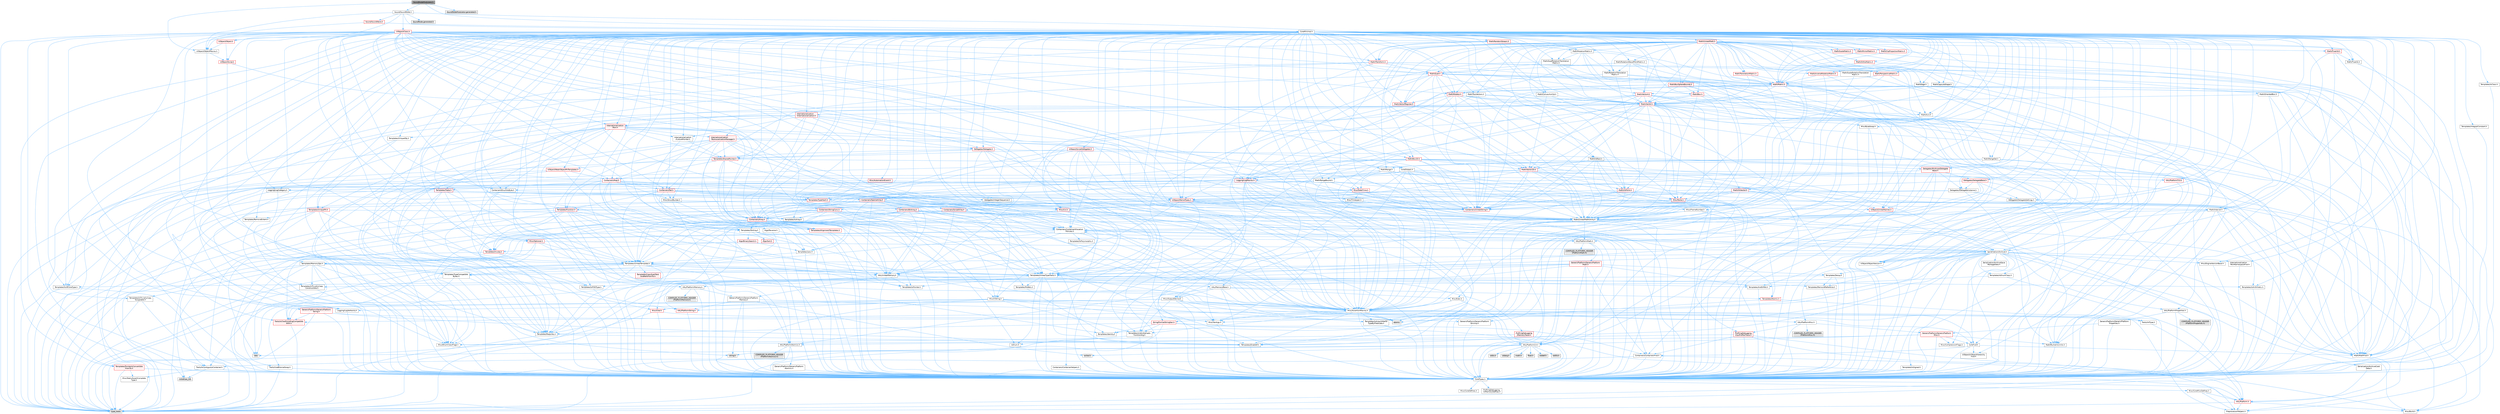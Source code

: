 digraph "SoundNodeModulator.h"
{
 // INTERACTIVE_SVG=YES
 // LATEX_PDF_SIZE
  bgcolor="transparent";
  edge [fontname=Helvetica,fontsize=10,labelfontname=Helvetica,labelfontsize=10];
  node [fontname=Helvetica,fontsize=10,shape=box,height=0.2,width=0.4];
  Node1 [id="Node000001",label="SoundNodeModulator.h",height=0.2,width=0.4,color="gray40", fillcolor="grey60", style="filled", fontcolor="black",tooltip=" "];
  Node1 -> Node2 [id="edge1_Node000001_Node000002",color="steelblue1",style="solid",tooltip=" "];
  Node2 [id="Node000002",label="CoreMinimal.h",height=0.2,width=0.4,color="grey40", fillcolor="white", style="filled",URL="$d7/d67/CoreMinimal_8h.html",tooltip=" "];
  Node2 -> Node3 [id="edge2_Node000002_Node000003",color="steelblue1",style="solid",tooltip=" "];
  Node3 [id="Node000003",label="CoreTypes.h",height=0.2,width=0.4,color="grey40", fillcolor="white", style="filled",URL="$dc/dec/CoreTypes_8h.html",tooltip=" "];
  Node3 -> Node4 [id="edge3_Node000003_Node000004",color="steelblue1",style="solid",tooltip=" "];
  Node4 [id="Node000004",label="HAL/Platform.h",height=0.2,width=0.4,color="red", fillcolor="#FFF0F0", style="filled",URL="$d9/dd0/Platform_8h.html",tooltip=" "];
  Node4 -> Node5 [id="edge4_Node000004_Node000005",color="steelblue1",style="solid",tooltip=" "];
  Node5 [id="Node000005",label="Misc/Build.h",height=0.2,width=0.4,color="grey40", fillcolor="white", style="filled",URL="$d3/dbb/Build_8h.html",tooltip=" "];
  Node4 -> Node7 [id="edge5_Node000004_Node000007",color="steelblue1",style="solid",tooltip=" "];
  Node7 [id="Node000007",label="type_traits",height=0.2,width=0.4,color="grey60", fillcolor="#E0E0E0", style="filled",tooltip=" "];
  Node4 -> Node8 [id="edge6_Node000004_Node000008",color="steelblue1",style="solid",tooltip=" "];
  Node8 [id="Node000008",label="PreprocessorHelpers.h",height=0.2,width=0.4,color="grey40", fillcolor="white", style="filled",URL="$db/ddb/PreprocessorHelpers_8h.html",tooltip=" "];
  Node3 -> Node14 [id="edge7_Node000003_Node000014",color="steelblue1",style="solid",tooltip=" "];
  Node14 [id="Node000014",label="ProfilingDebugging\l/UMemoryDefines.h",height=0.2,width=0.4,color="grey40", fillcolor="white", style="filled",URL="$d2/da2/UMemoryDefines_8h.html",tooltip=" "];
  Node3 -> Node15 [id="edge8_Node000003_Node000015",color="steelblue1",style="solid",tooltip=" "];
  Node15 [id="Node000015",label="Misc/CoreMiscDefines.h",height=0.2,width=0.4,color="grey40", fillcolor="white", style="filled",URL="$da/d38/CoreMiscDefines_8h.html",tooltip=" "];
  Node15 -> Node4 [id="edge9_Node000015_Node000004",color="steelblue1",style="solid",tooltip=" "];
  Node15 -> Node8 [id="edge10_Node000015_Node000008",color="steelblue1",style="solid",tooltip=" "];
  Node3 -> Node16 [id="edge11_Node000003_Node000016",color="steelblue1",style="solid",tooltip=" "];
  Node16 [id="Node000016",label="Misc/CoreDefines.h",height=0.2,width=0.4,color="grey40", fillcolor="white", style="filled",URL="$d3/dd2/CoreDefines_8h.html",tooltip=" "];
  Node2 -> Node17 [id="edge12_Node000002_Node000017",color="steelblue1",style="solid",tooltip=" "];
  Node17 [id="Node000017",label="CoreFwd.h",height=0.2,width=0.4,color="grey40", fillcolor="white", style="filled",URL="$d1/d1e/CoreFwd_8h.html",tooltip=" "];
  Node17 -> Node3 [id="edge13_Node000017_Node000003",color="steelblue1",style="solid",tooltip=" "];
  Node17 -> Node18 [id="edge14_Node000017_Node000018",color="steelblue1",style="solid",tooltip=" "];
  Node18 [id="Node000018",label="Containers/ContainersFwd.h",height=0.2,width=0.4,color="grey40", fillcolor="white", style="filled",URL="$d4/d0a/ContainersFwd_8h.html",tooltip=" "];
  Node18 -> Node4 [id="edge15_Node000018_Node000004",color="steelblue1",style="solid",tooltip=" "];
  Node18 -> Node3 [id="edge16_Node000018_Node000003",color="steelblue1",style="solid",tooltip=" "];
  Node18 -> Node19 [id="edge17_Node000018_Node000019",color="steelblue1",style="solid",tooltip=" "];
  Node19 [id="Node000019",label="Traits/IsContiguousContainer.h",height=0.2,width=0.4,color="grey40", fillcolor="white", style="filled",URL="$d5/d3c/IsContiguousContainer_8h.html",tooltip=" "];
  Node19 -> Node3 [id="edge18_Node000019_Node000003",color="steelblue1",style="solid",tooltip=" "];
  Node19 -> Node20 [id="edge19_Node000019_Node000020",color="steelblue1",style="solid",tooltip=" "];
  Node20 [id="Node000020",label="Misc/StaticAssertComplete\lType.h",height=0.2,width=0.4,color="grey40", fillcolor="white", style="filled",URL="$d5/d4e/StaticAssertCompleteType_8h.html",tooltip=" "];
  Node19 -> Node21 [id="edge20_Node000019_Node000021",color="steelblue1",style="solid",tooltip=" "];
  Node21 [id="Node000021",label="initializer_list",height=0.2,width=0.4,color="grey60", fillcolor="#E0E0E0", style="filled",tooltip=" "];
  Node17 -> Node22 [id="edge21_Node000017_Node000022",color="steelblue1",style="solid",tooltip=" "];
  Node22 [id="Node000022",label="Math/MathFwd.h",height=0.2,width=0.4,color="grey40", fillcolor="white", style="filled",URL="$d2/d10/MathFwd_8h.html",tooltip=" "];
  Node22 -> Node4 [id="edge22_Node000022_Node000004",color="steelblue1",style="solid",tooltip=" "];
  Node17 -> Node23 [id="edge23_Node000017_Node000023",color="steelblue1",style="solid",tooltip=" "];
  Node23 [id="Node000023",label="UObject/UObjectHierarchy\lFwd.h",height=0.2,width=0.4,color="grey40", fillcolor="white", style="filled",URL="$d3/d13/UObjectHierarchyFwd_8h.html",tooltip=" "];
  Node2 -> Node23 [id="edge24_Node000002_Node000023",color="steelblue1",style="solid",tooltip=" "];
  Node2 -> Node18 [id="edge25_Node000002_Node000018",color="steelblue1",style="solid",tooltip=" "];
  Node2 -> Node24 [id="edge26_Node000002_Node000024",color="steelblue1",style="solid",tooltip=" "];
  Node24 [id="Node000024",label="Misc/VarArgs.h",height=0.2,width=0.4,color="grey40", fillcolor="white", style="filled",URL="$d5/d6f/VarArgs_8h.html",tooltip=" "];
  Node24 -> Node3 [id="edge27_Node000024_Node000003",color="steelblue1",style="solid",tooltip=" "];
  Node2 -> Node25 [id="edge28_Node000002_Node000025",color="steelblue1",style="solid",tooltip=" "];
  Node25 [id="Node000025",label="Logging/LogVerbosity.h",height=0.2,width=0.4,color="grey40", fillcolor="white", style="filled",URL="$d2/d8f/LogVerbosity_8h.html",tooltip=" "];
  Node25 -> Node3 [id="edge29_Node000025_Node000003",color="steelblue1",style="solid",tooltip=" "];
  Node2 -> Node26 [id="edge30_Node000002_Node000026",color="steelblue1",style="solid",tooltip=" "];
  Node26 [id="Node000026",label="Misc/OutputDevice.h",height=0.2,width=0.4,color="grey40", fillcolor="white", style="filled",URL="$d7/d32/OutputDevice_8h.html",tooltip=" "];
  Node26 -> Node17 [id="edge31_Node000026_Node000017",color="steelblue1",style="solid",tooltip=" "];
  Node26 -> Node3 [id="edge32_Node000026_Node000003",color="steelblue1",style="solid",tooltip=" "];
  Node26 -> Node25 [id="edge33_Node000026_Node000025",color="steelblue1",style="solid",tooltip=" "];
  Node26 -> Node24 [id="edge34_Node000026_Node000024",color="steelblue1",style="solid",tooltip=" "];
  Node26 -> Node27 [id="edge35_Node000026_Node000027",color="steelblue1",style="solid",tooltip=" "];
  Node27 [id="Node000027",label="Templates/IsArrayOrRefOf\lTypeByPredicate.h",height=0.2,width=0.4,color="grey40", fillcolor="white", style="filled",URL="$d6/da1/IsArrayOrRefOfTypeByPredicate_8h.html",tooltip=" "];
  Node27 -> Node3 [id="edge36_Node000027_Node000003",color="steelblue1",style="solid",tooltip=" "];
  Node26 -> Node28 [id="edge37_Node000026_Node000028",color="steelblue1",style="solid",tooltip=" "];
  Node28 [id="Node000028",label="Templates/IsValidVariadic\lFunctionArg.h",height=0.2,width=0.4,color="grey40", fillcolor="white", style="filled",URL="$d0/dc8/IsValidVariadicFunctionArg_8h.html",tooltip=" "];
  Node28 -> Node3 [id="edge38_Node000028_Node000003",color="steelblue1",style="solid",tooltip=" "];
  Node28 -> Node29 [id="edge39_Node000028_Node000029",color="steelblue1",style="solid",tooltip=" "];
  Node29 [id="Node000029",label="IsEnum.h",height=0.2,width=0.4,color="grey40", fillcolor="white", style="filled",URL="$d4/de5/IsEnum_8h.html",tooltip=" "];
  Node28 -> Node7 [id="edge40_Node000028_Node000007",color="steelblue1",style="solid",tooltip=" "];
  Node26 -> Node30 [id="edge41_Node000026_Node000030",color="steelblue1",style="solid",tooltip=" "];
  Node30 [id="Node000030",label="Traits/IsCharEncodingCompatible\lWith.h",height=0.2,width=0.4,color="red", fillcolor="#FFF0F0", style="filled",URL="$df/dd1/IsCharEncodingCompatibleWith_8h.html",tooltip=" "];
  Node30 -> Node7 [id="edge42_Node000030_Node000007",color="steelblue1",style="solid",tooltip=" "];
  Node2 -> Node32 [id="edge43_Node000002_Node000032",color="steelblue1",style="solid",tooltip=" "];
  Node32 [id="Node000032",label="HAL/PlatformCrt.h",height=0.2,width=0.4,color="grey40", fillcolor="white", style="filled",URL="$d8/d75/PlatformCrt_8h.html",tooltip=" "];
  Node32 -> Node33 [id="edge44_Node000032_Node000033",color="steelblue1",style="solid",tooltip=" "];
  Node33 [id="Node000033",label="new",height=0.2,width=0.4,color="grey60", fillcolor="#E0E0E0", style="filled",tooltip=" "];
  Node32 -> Node34 [id="edge45_Node000032_Node000034",color="steelblue1",style="solid",tooltip=" "];
  Node34 [id="Node000034",label="wchar.h",height=0.2,width=0.4,color="grey60", fillcolor="#E0E0E0", style="filled",tooltip=" "];
  Node32 -> Node35 [id="edge46_Node000032_Node000035",color="steelblue1",style="solid",tooltip=" "];
  Node35 [id="Node000035",label="stddef.h",height=0.2,width=0.4,color="grey60", fillcolor="#E0E0E0", style="filled",tooltip=" "];
  Node32 -> Node36 [id="edge47_Node000032_Node000036",color="steelblue1",style="solid",tooltip=" "];
  Node36 [id="Node000036",label="stdlib.h",height=0.2,width=0.4,color="grey60", fillcolor="#E0E0E0", style="filled",tooltip=" "];
  Node32 -> Node37 [id="edge48_Node000032_Node000037",color="steelblue1",style="solid",tooltip=" "];
  Node37 [id="Node000037",label="stdio.h",height=0.2,width=0.4,color="grey60", fillcolor="#E0E0E0", style="filled",tooltip=" "];
  Node32 -> Node38 [id="edge49_Node000032_Node000038",color="steelblue1",style="solid",tooltip=" "];
  Node38 [id="Node000038",label="stdarg.h",height=0.2,width=0.4,color="grey60", fillcolor="#E0E0E0", style="filled",tooltip=" "];
  Node32 -> Node39 [id="edge50_Node000032_Node000039",color="steelblue1",style="solid",tooltip=" "];
  Node39 [id="Node000039",label="math.h",height=0.2,width=0.4,color="grey60", fillcolor="#E0E0E0", style="filled",tooltip=" "];
  Node32 -> Node40 [id="edge51_Node000032_Node000040",color="steelblue1",style="solid",tooltip=" "];
  Node40 [id="Node000040",label="float.h",height=0.2,width=0.4,color="grey60", fillcolor="#E0E0E0", style="filled",tooltip=" "];
  Node32 -> Node41 [id="edge52_Node000032_Node000041",color="steelblue1",style="solid",tooltip=" "];
  Node41 [id="Node000041",label="string.h",height=0.2,width=0.4,color="grey60", fillcolor="#E0E0E0", style="filled",tooltip=" "];
  Node2 -> Node42 [id="edge53_Node000002_Node000042",color="steelblue1",style="solid",tooltip=" "];
  Node42 [id="Node000042",label="HAL/PlatformMisc.h",height=0.2,width=0.4,color="grey40", fillcolor="white", style="filled",URL="$d0/df5/PlatformMisc_8h.html",tooltip=" "];
  Node42 -> Node3 [id="edge54_Node000042_Node000003",color="steelblue1",style="solid",tooltip=" "];
  Node42 -> Node43 [id="edge55_Node000042_Node000043",color="steelblue1",style="solid",tooltip=" "];
  Node43 [id="Node000043",label="GenericPlatform/GenericPlatform\lMisc.h",height=0.2,width=0.4,color="red", fillcolor="#FFF0F0", style="filled",URL="$db/d9a/GenericPlatformMisc_8h.html",tooltip=" "];
  Node43 -> Node17 [id="edge56_Node000043_Node000017",color="steelblue1",style="solid",tooltip=" "];
  Node43 -> Node3 [id="edge57_Node000043_Node000003",color="steelblue1",style="solid",tooltip=" "];
  Node43 -> Node32 [id="edge58_Node000043_Node000032",color="steelblue1",style="solid",tooltip=" "];
  Node43 -> Node47 [id="edge59_Node000043_Node000047",color="steelblue1",style="solid",tooltip=" "];
  Node47 [id="Node000047",label="Math/NumericLimits.h",height=0.2,width=0.4,color="grey40", fillcolor="white", style="filled",URL="$df/d1b/NumericLimits_8h.html",tooltip=" "];
  Node47 -> Node3 [id="edge60_Node000047_Node000003",color="steelblue1",style="solid",tooltip=" "];
  Node43 -> Node48 [id="edge61_Node000043_Node000048",color="steelblue1",style="solid",tooltip=" "];
  Node48 [id="Node000048",label="Misc/CompressionFlags.h",height=0.2,width=0.4,color="grey40", fillcolor="white", style="filled",URL="$d9/d76/CompressionFlags_8h.html",tooltip=" "];
  Node43 -> Node49 [id="edge62_Node000043_Node000049",color="steelblue1",style="solid",tooltip=" "];
  Node49 [id="Node000049",label="Misc/EnumClassFlags.h",height=0.2,width=0.4,color="grey40", fillcolor="white", style="filled",URL="$d8/de7/EnumClassFlags_8h.html",tooltip=" "];
  Node42 -> Node52 [id="edge63_Node000042_Node000052",color="steelblue1",style="solid",tooltip=" "];
  Node52 [id="Node000052",label="COMPILED_PLATFORM_HEADER\l(PlatformMisc.h)",height=0.2,width=0.4,color="grey60", fillcolor="#E0E0E0", style="filled",tooltip=" "];
  Node42 -> Node53 [id="edge64_Node000042_Node000053",color="steelblue1",style="solid",tooltip=" "];
  Node53 [id="Node000053",label="ProfilingDebugging\l/CpuProfilerTrace.h",height=0.2,width=0.4,color="red", fillcolor="#FFF0F0", style="filled",URL="$da/dcb/CpuProfilerTrace_8h.html",tooltip=" "];
  Node53 -> Node3 [id="edge65_Node000053_Node000003",color="steelblue1",style="solid",tooltip=" "];
  Node53 -> Node18 [id="edge66_Node000053_Node000018",color="steelblue1",style="solid",tooltip=" "];
  Node53 -> Node54 [id="edge67_Node000053_Node000054",color="steelblue1",style="solid",tooltip=" "];
  Node54 [id="Node000054",label="HAL/PlatformAtomics.h",height=0.2,width=0.4,color="grey40", fillcolor="white", style="filled",URL="$d3/d36/PlatformAtomics_8h.html",tooltip=" "];
  Node54 -> Node3 [id="edge68_Node000054_Node000003",color="steelblue1",style="solid",tooltip=" "];
  Node54 -> Node55 [id="edge69_Node000054_Node000055",color="steelblue1",style="solid",tooltip=" "];
  Node55 [id="Node000055",label="GenericPlatform/GenericPlatform\lAtomics.h",height=0.2,width=0.4,color="grey40", fillcolor="white", style="filled",URL="$da/d72/GenericPlatformAtomics_8h.html",tooltip=" "];
  Node55 -> Node3 [id="edge70_Node000055_Node000003",color="steelblue1",style="solid",tooltip=" "];
  Node54 -> Node56 [id="edge71_Node000054_Node000056",color="steelblue1",style="solid",tooltip=" "];
  Node56 [id="Node000056",label="COMPILED_PLATFORM_HEADER\l(PlatformAtomics.h)",height=0.2,width=0.4,color="grey60", fillcolor="#E0E0E0", style="filled",tooltip=" "];
  Node53 -> Node8 [id="edge72_Node000053_Node000008",color="steelblue1",style="solid",tooltip=" "];
  Node53 -> Node5 [id="edge73_Node000053_Node000005",color="steelblue1",style="solid",tooltip=" "];
  Node2 -> Node61 [id="edge74_Node000002_Node000061",color="steelblue1",style="solid",tooltip=" "];
  Node61 [id="Node000061",label="Misc/AssertionMacros.h",height=0.2,width=0.4,color="grey40", fillcolor="white", style="filled",URL="$d0/dfa/AssertionMacros_8h.html",tooltip=" "];
  Node61 -> Node3 [id="edge75_Node000061_Node000003",color="steelblue1",style="solid",tooltip=" "];
  Node61 -> Node4 [id="edge76_Node000061_Node000004",color="steelblue1",style="solid",tooltip=" "];
  Node61 -> Node42 [id="edge77_Node000061_Node000042",color="steelblue1",style="solid",tooltip=" "];
  Node61 -> Node8 [id="edge78_Node000061_Node000008",color="steelblue1",style="solid",tooltip=" "];
  Node61 -> Node62 [id="edge79_Node000061_Node000062",color="steelblue1",style="solid",tooltip=" "];
  Node62 [id="Node000062",label="Templates/EnableIf.h",height=0.2,width=0.4,color="grey40", fillcolor="white", style="filled",URL="$d7/d60/EnableIf_8h.html",tooltip=" "];
  Node62 -> Node3 [id="edge80_Node000062_Node000003",color="steelblue1",style="solid",tooltip=" "];
  Node61 -> Node27 [id="edge81_Node000061_Node000027",color="steelblue1",style="solid",tooltip=" "];
  Node61 -> Node28 [id="edge82_Node000061_Node000028",color="steelblue1",style="solid",tooltip=" "];
  Node61 -> Node30 [id="edge83_Node000061_Node000030",color="steelblue1",style="solid",tooltip=" "];
  Node61 -> Node24 [id="edge84_Node000061_Node000024",color="steelblue1",style="solid",tooltip=" "];
  Node61 -> Node63 [id="edge85_Node000061_Node000063",color="steelblue1",style="solid",tooltip=" "];
  Node63 [id="Node000063",label="String/FormatStringSan.h",height=0.2,width=0.4,color="red", fillcolor="#FFF0F0", style="filled",URL="$d3/d8b/FormatStringSan_8h.html",tooltip=" "];
  Node63 -> Node7 [id="edge86_Node000063_Node000007",color="steelblue1",style="solid",tooltip=" "];
  Node63 -> Node3 [id="edge87_Node000063_Node000003",color="steelblue1",style="solid",tooltip=" "];
  Node63 -> Node64 [id="edge88_Node000063_Node000064",color="steelblue1",style="solid",tooltip=" "];
  Node64 [id="Node000064",label="Templates/Requires.h",height=0.2,width=0.4,color="grey40", fillcolor="white", style="filled",URL="$dc/d96/Requires_8h.html",tooltip=" "];
  Node64 -> Node62 [id="edge89_Node000064_Node000062",color="steelblue1",style="solid",tooltip=" "];
  Node64 -> Node7 [id="edge90_Node000064_Node000007",color="steelblue1",style="solid",tooltip=" "];
  Node63 -> Node65 [id="edge91_Node000063_Node000065",color="steelblue1",style="solid",tooltip=" "];
  Node65 [id="Node000065",label="Templates/Identity.h",height=0.2,width=0.4,color="grey40", fillcolor="white", style="filled",URL="$d0/dd5/Identity_8h.html",tooltip=" "];
  Node63 -> Node28 [id="edge92_Node000063_Node000028",color="steelblue1",style="solid",tooltip=" "];
  Node63 -> Node18 [id="edge93_Node000063_Node000018",color="steelblue1",style="solid",tooltip=" "];
  Node61 -> Node69 [id="edge94_Node000061_Node000069",color="steelblue1",style="solid",tooltip=" "];
  Node69 [id="Node000069",label="atomic",height=0.2,width=0.4,color="grey60", fillcolor="#E0E0E0", style="filled",tooltip=" "];
  Node2 -> Node70 [id="edge95_Node000002_Node000070",color="steelblue1",style="solid",tooltip=" "];
  Node70 [id="Node000070",label="Templates/IsPointer.h",height=0.2,width=0.4,color="grey40", fillcolor="white", style="filled",URL="$d7/d05/IsPointer_8h.html",tooltip=" "];
  Node70 -> Node3 [id="edge96_Node000070_Node000003",color="steelblue1",style="solid",tooltip=" "];
  Node2 -> Node71 [id="edge97_Node000002_Node000071",color="steelblue1",style="solid",tooltip=" "];
  Node71 [id="Node000071",label="HAL/PlatformMemory.h",height=0.2,width=0.4,color="grey40", fillcolor="white", style="filled",URL="$de/d68/PlatformMemory_8h.html",tooltip=" "];
  Node71 -> Node3 [id="edge98_Node000071_Node000003",color="steelblue1",style="solid",tooltip=" "];
  Node71 -> Node72 [id="edge99_Node000071_Node000072",color="steelblue1",style="solid",tooltip=" "];
  Node72 [id="Node000072",label="GenericPlatform/GenericPlatform\lMemory.h",height=0.2,width=0.4,color="grey40", fillcolor="white", style="filled",URL="$dd/d22/GenericPlatformMemory_8h.html",tooltip=" "];
  Node72 -> Node17 [id="edge100_Node000072_Node000017",color="steelblue1",style="solid",tooltip=" "];
  Node72 -> Node3 [id="edge101_Node000072_Node000003",color="steelblue1",style="solid",tooltip=" "];
  Node72 -> Node73 [id="edge102_Node000072_Node000073",color="steelblue1",style="solid",tooltip=" "];
  Node73 [id="Node000073",label="HAL/PlatformString.h",height=0.2,width=0.4,color="red", fillcolor="#FFF0F0", style="filled",URL="$db/db5/PlatformString_8h.html",tooltip=" "];
  Node73 -> Node3 [id="edge103_Node000073_Node000003",color="steelblue1",style="solid",tooltip=" "];
  Node72 -> Node41 [id="edge104_Node000072_Node000041",color="steelblue1",style="solid",tooltip=" "];
  Node72 -> Node34 [id="edge105_Node000072_Node000034",color="steelblue1",style="solid",tooltip=" "];
  Node71 -> Node75 [id="edge106_Node000071_Node000075",color="steelblue1",style="solid",tooltip=" "];
  Node75 [id="Node000075",label="COMPILED_PLATFORM_HEADER\l(PlatformMemory.h)",height=0.2,width=0.4,color="grey60", fillcolor="#E0E0E0", style="filled",tooltip=" "];
  Node2 -> Node54 [id="edge107_Node000002_Node000054",color="steelblue1",style="solid",tooltip=" "];
  Node2 -> Node76 [id="edge108_Node000002_Node000076",color="steelblue1",style="solid",tooltip=" "];
  Node76 [id="Node000076",label="Misc/Exec.h",height=0.2,width=0.4,color="grey40", fillcolor="white", style="filled",URL="$de/ddb/Exec_8h.html",tooltip=" "];
  Node76 -> Node3 [id="edge109_Node000076_Node000003",color="steelblue1",style="solid",tooltip=" "];
  Node76 -> Node61 [id="edge110_Node000076_Node000061",color="steelblue1",style="solid",tooltip=" "];
  Node2 -> Node77 [id="edge111_Node000002_Node000077",color="steelblue1",style="solid",tooltip=" "];
  Node77 [id="Node000077",label="HAL/MemoryBase.h",height=0.2,width=0.4,color="grey40", fillcolor="white", style="filled",URL="$d6/d9f/MemoryBase_8h.html",tooltip=" "];
  Node77 -> Node3 [id="edge112_Node000077_Node000003",color="steelblue1",style="solid",tooltip=" "];
  Node77 -> Node54 [id="edge113_Node000077_Node000054",color="steelblue1",style="solid",tooltip=" "];
  Node77 -> Node32 [id="edge114_Node000077_Node000032",color="steelblue1",style="solid",tooltip=" "];
  Node77 -> Node76 [id="edge115_Node000077_Node000076",color="steelblue1",style="solid",tooltip=" "];
  Node77 -> Node26 [id="edge116_Node000077_Node000026",color="steelblue1",style="solid",tooltip=" "];
  Node77 -> Node78 [id="edge117_Node000077_Node000078",color="steelblue1",style="solid",tooltip=" "];
  Node78 [id="Node000078",label="Templates/Atomic.h",height=0.2,width=0.4,color="red", fillcolor="#FFF0F0", style="filled",URL="$d3/d91/Atomic_8h.html",tooltip=" "];
  Node78 -> Node86 [id="edge118_Node000078_Node000086",color="steelblue1",style="solid",tooltip=" "];
  Node86 [id="Node000086",label="Traits/IntType.h",height=0.2,width=0.4,color="grey40", fillcolor="white", style="filled",URL="$d7/deb/IntType_8h.html",tooltip=" "];
  Node86 -> Node4 [id="edge119_Node000086_Node000004",color="steelblue1",style="solid",tooltip=" "];
  Node78 -> Node69 [id="edge120_Node000078_Node000069",color="steelblue1",style="solid",tooltip=" "];
  Node2 -> Node87 [id="edge121_Node000002_Node000087",color="steelblue1",style="solid",tooltip=" "];
  Node87 [id="Node000087",label="HAL/UnrealMemory.h",height=0.2,width=0.4,color="grey40", fillcolor="white", style="filled",URL="$d9/d96/UnrealMemory_8h.html",tooltip=" "];
  Node87 -> Node3 [id="edge122_Node000087_Node000003",color="steelblue1",style="solid",tooltip=" "];
  Node87 -> Node72 [id="edge123_Node000087_Node000072",color="steelblue1",style="solid",tooltip=" "];
  Node87 -> Node77 [id="edge124_Node000087_Node000077",color="steelblue1",style="solid",tooltip=" "];
  Node87 -> Node71 [id="edge125_Node000087_Node000071",color="steelblue1",style="solid",tooltip=" "];
  Node87 -> Node88 [id="edge126_Node000087_Node000088",color="steelblue1",style="solid",tooltip=" "];
  Node88 [id="Node000088",label="ProfilingDebugging\l/MemoryTrace.h",height=0.2,width=0.4,color="red", fillcolor="#FFF0F0", style="filled",URL="$da/dd7/MemoryTrace_8h.html",tooltip=" "];
  Node88 -> Node4 [id="edge127_Node000088_Node000004",color="steelblue1",style="solid",tooltip=" "];
  Node88 -> Node49 [id="edge128_Node000088_Node000049",color="steelblue1",style="solid",tooltip=" "];
  Node87 -> Node70 [id="edge129_Node000087_Node000070",color="steelblue1",style="solid",tooltip=" "];
  Node2 -> Node89 [id="edge130_Node000002_Node000089",color="steelblue1",style="solid",tooltip=" "];
  Node89 [id="Node000089",label="Templates/IsArithmetic.h",height=0.2,width=0.4,color="grey40", fillcolor="white", style="filled",URL="$d2/d5d/IsArithmetic_8h.html",tooltip=" "];
  Node89 -> Node3 [id="edge131_Node000089_Node000003",color="steelblue1",style="solid",tooltip=" "];
  Node2 -> Node83 [id="edge132_Node000002_Node000083",color="steelblue1",style="solid",tooltip=" "];
  Node83 [id="Node000083",label="Templates/AndOrNot.h",height=0.2,width=0.4,color="grey40", fillcolor="white", style="filled",URL="$db/d0a/AndOrNot_8h.html",tooltip=" "];
  Node83 -> Node3 [id="edge133_Node000083_Node000003",color="steelblue1",style="solid",tooltip=" "];
  Node2 -> Node90 [id="edge134_Node000002_Node000090",color="steelblue1",style="solid",tooltip=" "];
  Node90 [id="Node000090",label="Templates/IsPODType.h",height=0.2,width=0.4,color="grey40", fillcolor="white", style="filled",URL="$d7/db1/IsPODType_8h.html",tooltip=" "];
  Node90 -> Node3 [id="edge135_Node000090_Node000003",color="steelblue1",style="solid",tooltip=" "];
  Node2 -> Node91 [id="edge136_Node000002_Node000091",color="steelblue1",style="solid",tooltip=" "];
  Node91 [id="Node000091",label="Templates/IsUECoreType.h",height=0.2,width=0.4,color="grey40", fillcolor="white", style="filled",URL="$d1/db8/IsUECoreType_8h.html",tooltip=" "];
  Node91 -> Node3 [id="edge137_Node000091_Node000003",color="steelblue1",style="solid",tooltip=" "];
  Node91 -> Node7 [id="edge138_Node000091_Node000007",color="steelblue1",style="solid",tooltip=" "];
  Node2 -> Node84 [id="edge139_Node000002_Node000084",color="steelblue1",style="solid",tooltip=" "];
  Node84 [id="Node000084",label="Templates/IsTriviallyCopy\lConstructible.h",height=0.2,width=0.4,color="grey40", fillcolor="white", style="filled",URL="$d3/d78/IsTriviallyCopyConstructible_8h.html",tooltip=" "];
  Node84 -> Node3 [id="edge140_Node000084_Node000003",color="steelblue1",style="solid",tooltip=" "];
  Node84 -> Node7 [id="edge141_Node000084_Node000007",color="steelblue1",style="solid",tooltip=" "];
  Node2 -> Node92 [id="edge142_Node000002_Node000092",color="steelblue1",style="solid",tooltip=" "];
  Node92 [id="Node000092",label="Templates/UnrealTypeTraits.h",height=0.2,width=0.4,color="grey40", fillcolor="white", style="filled",URL="$d2/d2d/UnrealTypeTraits_8h.html",tooltip=" "];
  Node92 -> Node3 [id="edge143_Node000092_Node000003",color="steelblue1",style="solid",tooltip=" "];
  Node92 -> Node70 [id="edge144_Node000092_Node000070",color="steelblue1",style="solid",tooltip=" "];
  Node92 -> Node61 [id="edge145_Node000092_Node000061",color="steelblue1",style="solid",tooltip=" "];
  Node92 -> Node83 [id="edge146_Node000092_Node000083",color="steelblue1",style="solid",tooltip=" "];
  Node92 -> Node62 [id="edge147_Node000092_Node000062",color="steelblue1",style="solid",tooltip=" "];
  Node92 -> Node89 [id="edge148_Node000092_Node000089",color="steelblue1",style="solid",tooltip=" "];
  Node92 -> Node29 [id="edge149_Node000092_Node000029",color="steelblue1",style="solid",tooltip=" "];
  Node92 -> Node93 [id="edge150_Node000092_Node000093",color="steelblue1",style="solid",tooltip=" "];
  Node93 [id="Node000093",label="Templates/Models.h",height=0.2,width=0.4,color="grey40", fillcolor="white", style="filled",URL="$d3/d0c/Models_8h.html",tooltip=" "];
  Node93 -> Node65 [id="edge151_Node000093_Node000065",color="steelblue1",style="solid",tooltip=" "];
  Node92 -> Node90 [id="edge152_Node000092_Node000090",color="steelblue1",style="solid",tooltip=" "];
  Node92 -> Node91 [id="edge153_Node000092_Node000091",color="steelblue1",style="solid",tooltip=" "];
  Node92 -> Node84 [id="edge154_Node000092_Node000084",color="steelblue1",style="solid",tooltip=" "];
  Node2 -> Node62 [id="edge155_Node000002_Node000062",color="steelblue1",style="solid",tooltip=" "];
  Node2 -> Node94 [id="edge156_Node000002_Node000094",color="steelblue1",style="solid",tooltip=" "];
  Node94 [id="Node000094",label="Templates/RemoveReference.h",height=0.2,width=0.4,color="grey40", fillcolor="white", style="filled",URL="$da/dbe/RemoveReference_8h.html",tooltip=" "];
  Node94 -> Node3 [id="edge157_Node000094_Node000003",color="steelblue1",style="solid",tooltip=" "];
  Node2 -> Node95 [id="edge158_Node000002_Node000095",color="steelblue1",style="solid",tooltip=" "];
  Node95 [id="Node000095",label="Templates/IntegralConstant.h",height=0.2,width=0.4,color="grey40", fillcolor="white", style="filled",URL="$db/d1b/IntegralConstant_8h.html",tooltip=" "];
  Node95 -> Node3 [id="edge159_Node000095_Node000003",color="steelblue1",style="solid",tooltip=" "];
  Node2 -> Node96 [id="edge160_Node000002_Node000096",color="steelblue1",style="solid",tooltip=" "];
  Node96 [id="Node000096",label="Templates/IsClass.h",height=0.2,width=0.4,color="grey40", fillcolor="white", style="filled",URL="$db/dcb/IsClass_8h.html",tooltip=" "];
  Node96 -> Node3 [id="edge161_Node000096_Node000003",color="steelblue1",style="solid",tooltip=" "];
  Node2 -> Node97 [id="edge162_Node000002_Node000097",color="steelblue1",style="solid",tooltip=" "];
  Node97 [id="Node000097",label="Templates/TypeCompatible\lBytes.h",height=0.2,width=0.4,color="grey40", fillcolor="white", style="filled",URL="$df/d0a/TypeCompatibleBytes_8h.html",tooltip=" "];
  Node97 -> Node3 [id="edge163_Node000097_Node000003",color="steelblue1",style="solid",tooltip=" "];
  Node97 -> Node41 [id="edge164_Node000097_Node000041",color="steelblue1",style="solid",tooltip=" "];
  Node97 -> Node33 [id="edge165_Node000097_Node000033",color="steelblue1",style="solid",tooltip=" "];
  Node97 -> Node7 [id="edge166_Node000097_Node000007",color="steelblue1",style="solid",tooltip=" "];
  Node2 -> Node19 [id="edge167_Node000002_Node000019",color="steelblue1",style="solid",tooltip=" "];
  Node2 -> Node98 [id="edge168_Node000002_Node000098",color="steelblue1",style="solid",tooltip=" "];
  Node98 [id="Node000098",label="Templates/UnrealTemplate.h",height=0.2,width=0.4,color="grey40", fillcolor="white", style="filled",URL="$d4/d24/UnrealTemplate_8h.html",tooltip=" "];
  Node98 -> Node3 [id="edge169_Node000098_Node000003",color="steelblue1",style="solid",tooltip=" "];
  Node98 -> Node70 [id="edge170_Node000098_Node000070",color="steelblue1",style="solid",tooltip=" "];
  Node98 -> Node87 [id="edge171_Node000098_Node000087",color="steelblue1",style="solid",tooltip=" "];
  Node98 -> Node99 [id="edge172_Node000098_Node000099",color="steelblue1",style="solid",tooltip=" "];
  Node99 [id="Node000099",label="Templates/CopyQualifiers\lAndRefsFromTo.h",height=0.2,width=0.4,color="red", fillcolor="#FFF0F0", style="filled",URL="$d3/db3/CopyQualifiersAndRefsFromTo_8h.html",tooltip=" "];
  Node98 -> Node92 [id="edge173_Node000098_Node000092",color="steelblue1",style="solid",tooltip=" "];
  Node98 -> Node94 [id="edge174_Node000098_Node000094",color="steelblue1",style="solid",tooltip=" "];
  Node98 -> Node64 [id="edge175_Node000098_Node000064",color="steelblue1",style="solid",tooltip=" "];
  Node98 -> Node97 [id="edge176_Node000098_Node000097",color="steelblue1",style="solid",tooltip=" "];
  Node98 -> Node65 [id="edge177_Node000098_Node000065",color="steelblue1",style="solid",tooltip=" "];
  Node98 -> Node19 [id="edge178_Node000098_Node000019",color="steelblue1",style="solid",tooltip=" "];
  Node98 -> Node101 [id="edge179_Node000098_Node000101",color="steelblue1",style="solid",tooltip=" "];
  Node101 [id="Node000101",label="Traits/UseBitwiseSwap.h",height=0.2,width=0.4,color="grey40", fillcolor="white", style="filled",URL="$db/df3/UseBitwiseSwap_8h.html",tooltip=" "];
  Node101 -> Node3 [id="edge180_Node000101_Node000003",color="steelblue1",style="solid",tooltip=" "];
  Node101 -> Node7 [id="edge181_Node000101_Node000007",color="steelblue1",style="solid",tooltip=" "];
  Node98 -> Node7 [id="edge182_Node000098_Node000007",color="steelblue1",style="solid",tooltip=" "];
  Node2 -> Node47 [id="edge183_Node000002_Node000047",color="steelblue1",style="solid",tooltip=" "];
  Node2 -> Node102 [id="edge184_Node000002_Node000102",color="steelblue1",style="solid",tooltip=" "];
  Node102 [id="Node000102",label="HAL/PlatformMath.h",height=0.2,width=0.4,color="grey40", fillcolor="white", style="filled",URL="$dc/d53/PlatformMath_8h.html",tooltip=" "];
  Node102 -> Node3 [id="edge185_Node000102_Node000003",color="steelblue1",style="solid",tooltip=" "];
  Node102 -> Node103 [id="edge186_Node000102_Node000103",color="steelblue1",style="solid",tooltip=" "];
  Node103 [id="Node000103",label="GenericPlatform/GenericPlatform\lMath.h",height=0.2,width=0.4,color="red", fillcolor="#FFF0F0", style="filled",URL="$d5/d79/GenericPlatformMath_8h.html",tooltip=" "];
  Node103 -> Node3 [id="edge187_Node000103_Node000003",color="steelblue1",style="solid",tooltip=" "];
  Node103 -> Node18 [id="edge188_Node000103_Node000018",color="steelblue1",style="solid",tooltip=" "];
  Node103 -> Node32 [id="edge189_Node000103_Node000032",color="steelblue1",style="solid",tooltip=" "];
  Node103 -> Node83 [id="edge190_Node000103_Node000083",color="steelblue1",style="solid",tooltip=" "];
  Node103 -> Node104 [id="edge191_Node000103_Node000104",color="steelblue1",style="solid",tooltip=" "];
  Node104 [id="Node000104",label="Templates/Decay.h",height=0.2,width=0.4,color="grey40", fillcolor="white", style="filled",URL="$dd/d0f/Decay_8h.html",tooltip=" "];
  Node104 -> Node3 [id="edge192_Node000104_Node000003",color="steelblue1",style="solid",tooltip=" "];
  Node104 -> Node94 [id="edge193_Node000104_Node000094",color="steelblue1",style="solid",tooltip=" "];
  Node104 -> Node7 [id="edge194_Node000104_Node000007",color="steelblue1",style="solid",tooltip=" "];
  Node103 -> Node92 [id="edge195_Node000103_Node000092",color="steelblue1",style="solid",tooltip=" "];
  Node103 -> Node64 [id="edge196_Node000103_Node000064",color="steelblue1",style="solid",tooltip=" "];
  Node103 -> Node97 [id="edge197_Node000103_Node000097",color="steelblue1",style="solid",tooltip=" "];
  Node103 -> Node7 [id="edge198_Node000103_Node000007",color="steelblue1",style="solid",tooltip=" "];
  Node102 -> Node109 [id="edge199_Node000102_Node000109",color="steelblue1",style="solid",tooltip=" "];
  Node109 [id="Node000109",label="COMPILED_PLATFORM_HEADER\l(PlatformMath.h)",height=0.2,width=0.4,color="grey60", fillcolor="#E0E0E0", style="filled",tooltip=" "];
  Node2 -> Node85 [id="edge200_Node000002_Node000085",color="steelblue1",style="solid",tooltip=" "];
  Node85 [id="Node000085",label="Templates/IsTriviallyCopy\lAssignable.h",height=0.2,width=0.4,color="grey40", fillcolor="white", style="filled",URL="$d2/df2/IsTriviallyCopyAssignable_8h.html",tooltip=" "];
  Node85 -> Node3 [id="edge201_Node000085_Node000003",color="steelblue1",style="solid",tooltip=" "];
  Node85 -> Node7 [id="edge202_Node000085_Node000007",color="steelblue1",style="solid",tooltip=" "];
  Node2 -> Node110 [id="edge203_Node000002_Node000110",color="steelblue1",style="solid",tooltip=" "];
  Node110 [id="Node000110",label="Templates/MemoryOps.h",height=0.2,width=0.4,color="grey40", fillcolor="white", style="filled",URL="$db/dea/MemoryOps_8h.html",tooltip=" "];
  Node110 -> Node3 [id="edge204_Node000110_Node000003",color="steelblue1",style="solid",tooltip=" "];
  Node110 -> Node87 [id="edge205_Node000110_Node000087",color="steelblue1",style="solid",tooltip=" "];
  Node110 -> Node85 [id="edge206_Node000110_Node000085",color="steelblue1",style="solid",tooltip=" "];
  Node110 -> Node84 [id="edge207_Node000110_Node000084",color="steelblue1",style="solid",tooltip=" "];
  Node110 -> Node64 [id="edge208_Node000110_Node000064",color="steelblue1",style="solid",tooltip=" "];
  Node110 -> Node92 [id="edge209_Node000110_Node000092",color="steelblue1",style="solid",tooltip=" "];
  Node110 -> Node101 [id="edge210_Node000110_Node000101",color="steelblue1",style="solid",tooltip=" "];
  Node110 -> Node33 [id="edge211_Node000110_Node000033",color="steelblue1",style="solid",tooltip=" "];
  Node110 -> Node7 [id="edge212_Node000110_Node000007",color="steelblue1",style="solid",tooltip=" "];
  Node2 -> Node111 [id="edge213_Node000002_Node000111",color="steelblue1",style="solid",tooltip=" "];
  Node111 [id="Node000111",label="Containers/ContainerAllocation\lPolicies.h",height=0.2,width=0.4,color="grey40", fillcolor="white", style="filled",URL="$d7/dff/ContainerAllocationPolicies_8h.html",tooltip=" "];
  Node111 -> Node3 [id="edge214_Node000111_Node000003",color="steelblue1",style="solid",tooltip=" "];
  Node111 -> Node112 [id="edge215_Node000111_Node000112",color="steelblue1",style="solid",tooltip=" "];
  Node112 [id="Node000112",label="Containers/ContainerHelpers.h",height=0.2,width=0.4,color="grey40", fillcolor="white", style="filled",URL="$d7/d33/ContainerHelpers_8h.html",tooltip=" "];
  Node112 -> Node3 [id="edge216_Node000112_Node000003",color="steelblue1",style="solid",tooltip=" "];
  Node111 -> Node111 [id="edge217_Node000111_Node000111",color="steelblue1",style="solid",tooltip=" "];
  Node111 -> Node102 [id="edge218_Node000111_Node000102",color="steelblue1",style="solid",tooltip=" "];
  Node111 -> Node87 [id="edge219_Node000111_Node000087",color="steelblue1",style="solid",tooltip=" "];
  Node111 -> Node47 [id="edge220_Node000111_Node000047",color="steelblue1",style="solid",tooltip=" "];
  Node111 -> Node61 [id="edge221_Node000111_Node000061",color="steelblue1",style="solid",tooltip=" "];
  Node111 -> Node113 [id="edge222_Node000111_Node000113",color="steelblue1",style="solid",tooltip=" "];
  Node113 [id="Node000113",label="Templates/IsPolymorphic.h",height=0.2,width=0.4,color="grey40", fillcolor="white", style="filled",URL="$dc/d20/IsPolymorphic_8h.html",tooltip=" "];
  Node111 -> Node110 [id="edge223_Node000111_Node000110",color="steelblue1",style="solid",tooltip=" "];
  Node111 -> Node97 [id="edge224_Node000111_Node000097",color="steelblue1",style="solid",tooltip=" "];
  Node111 -> Node7 [id="edge225_Node000111_Node000007",color="steelblue1",style="solid",tooltip=" "];
  Node2 -> Node114 [id="edge226_Node000002_Node000114",color="steelblue1",style="solid",tooltip=" "];
  Node114 [id="Node000114",label="Templates/IsEnumClass.h",height=0.2,width=0.4,color="grey40", fillcolor="white", style="filled",URL="$d7/d15/IsEnumClass_8h.html",tooltip=" "];
  Node114 -> Node3 [id="edge227_Node000114_Node000003",color="steelblue1",style="solid",tooltip=" "];
  Node114 -> Node83 [id="edge228_Node000114_Node000083",color="steelblue1",style="solid",tooltip=" "];
  Node2 -> Node115 [id="edge229_Node000002_Node000115",color="steelblue1",style="solid",tooltip=" "];
  Node115 [id="Node000115",label="HAL/PlatformProperties.h",height=0.2,width=0.4,color="grey40", fillcolor="white", style="filled",URL="$d9/db0/PlatformProperties_8h.html",tooltip=" "];
  Node115 -> Node3 [id="edge230_Node000115_Node000003",color="steelblue1",style="solid",tooltip=" "];
  Node115 -> Node116 [id="edge231_Node000115_Node000116",color="steelblue1",style="solid",tooltip=" "];
  Node116 [id="Node000116",label="GenericPlatform/GenericPlatform\lProperties.h",height=0.2,width=0.4,color="grey40", fillcolor="white", style="filled",URL="$d2/dcd/GenericPlatformProperties_8h.html",tooltip=" "];
  Node116 -> Node3 [id="edge232_Node000116_Node000003",color="steelblue1",style="solid",tooltip=" "];
  Node116 -> Node43 [id="edge233_Node000116_Node000043",color="steelblue1",style="solid",tooltip=" "];
  Node115 -> Node117 [id="edge234_Node000115_Node000117",color="steelblue1",style="solid",tooltip=" "];
  Node117 [id="Node000117",label="COMPILED_PLATFORM_HEADER\l(PlatformProperties.h)",height=0.2,width=0.4,color="grey60", fillcolor="#E0E0E0", style="filled",tooltip=" "];
  Node2 -> Node118 [id="edge235_Node000002_Node000118",color="steelblue1",style="solid",tooltip=" "];
  Node118 [id="Node000118",label="Misc/EngineVersionBase.h",height=0.2,width=0.4,color="grey40", fillcolor="white", style="filled",URL="$d5/d2b/EngineVersionBase_8h.html",tooltip=" "];
  Node118 -> Node3 [id="edge236_Node000118_Node000003",color="steelblue1",style="solid",tooltip=" "];
  Node2 -> Node119 [id="edge237_Node000002_Node000119",color="steelblue1",style="solid",tooltip=" "];
  Node119 [id="Node000119",label="Internationalization\l/TextNamespaceFwd.h",height=0.2,width=0.4,color="grey40", fillcolor="white", style="filled",URL="$d8/d97/TextNamespaceFwd_8h.html",tooltip=" "];
  Node119 -> Node3 [id="edge238_Node000119_Node000003",color="steelblue1",style="solid",tooltip=" "];
  Node2 -> Node120 [id="edge239_Node000002_Node000120",color="steelblue1",style="solid",tooltip=" "];
  Node120 [id="Node000120",label="Serialization/Archive.h",height=0.2,width=0.4,color="grey40", fillcolor="white", style="filled",URL="$d7/d3b/Archive_8h.html",tooltip=" "];
  Node120 -> Node17 [id="edge240_Node000120_Node000017",color="steelblue1",style="solid",tooltip=" "];
  Node120 -> Node3 [id="edge241_Node000120_Node000003",color="steelblue1",style="solid",tooltip=" "];
  Node120 -> Node115 [id="edge242_Node000120_Node000115",color="steelblue1",style="solid",tooltip=" "];
  Node120 -> Node119 [id="edge243_Node000120_Node000119",color="steelblue1",style="solid",tooltip=" "];
  Node120 -> Node22 [id="edge244_Node000120_Node000022",color="steelblue1",style="solid",tooltip=" "];
  Node120 -> Node61 [id="edge245_Node000120_Node000061",color="steelblue1",style="solid",tooltip=" "];
  Node120 -> Node5 [id="edge246_Node000120_Node000005",color="steelblue1",style="solid",tooltip=" "];
  Node120 -> Node48 [id="edge247_Node000120_Node000048",color="steelblue1",style="solid",tooltip=" "];
  Node120 -> Node118 [id="edge248_Node000120_Node000118",color="steelblue1",style="solid",tooltip=" "];
  Node120 -> Node24 [id="edge249_Node000120_Node000024",color="steelblue1",style="solid",tooltip=" "];
  Node120 -> Node121 [id="edge250_Node000120_Node000121",color="steelblue1",style="solid",tooltip=" "];
  Node121 [id="Node000121",label="Serialization/ArchiveCook\lData.h",height=0.2,width=0.4,color="grey40", fillcolor="white", style="filled",URL="$dc/db6/ArchiveCookData_8h.html",tooltip=" "];
  Node121 -> Node4 [id="edge251_Node000121_Node000004",color="steelblue1",style="solid",tooltip=" "];
  Node120 -> Node122 [id="edge252_Node000120_Node000122",color="steelblue1",style="solid",tooltip=" "];
  Node122 [id="Node000122",label="Serialization/ArchiveSave\lPackageData.h",height=0.2,width=0.4,color="grey40", fillcolor="white", style="filled",URL="$d1/d37/ArchiveSavePackageData_8h.html",tooltip=" "];
  Node120 -> Node62 [id="edge253_Node000120_Node000062",color="steelblue1",style="solid",tooltip=" "];
  Node120 -> Node27 [id="edge254_Node000120_Node000027",color="steelblue1",style="solid",tooltip=" "];
  Node120 -> Node114 [id="edge255_Node000120_Node000114",color="steelblue1",style="solid",tooltip=" "];
  Node120 -> Node107 [id="edge256_Node000120_Node000107",color="steelblue1",style="solid",tooltip=" "];
  Node107 [id="Node000107",label="Templates/IsSigned.h",height=0.2,width=0.4,color="grey40", fillcolor="white", style="filled",URL="$d8/dd8/IsSigned_8h.html",tooltip=" "];
  Node107 -> Node3 [id="edge257_Node000107_Node000003",color="steelblue1",style="solid",tooltip=" "];
  Node120 -> Node28 [id="edge258_Node000120_Node000028",color="steelblue1",style="solid",tooltip=" "];
  Node120 -> Node98 [id="edge259_Node000120_Node000098",color="steelblue1",style="solid",tooltip=" "];
  Node120 -> Node30 [id="edge260_Node000120_Node000030",color="steelblue1",style="solid",tooltip=" "];
  Node120 -> Node123 [id="edge261_Node000120_Node000123",color="steelblue1",style="solid",tooltip=" "];
  Node123 [id="Node000123",label="UObject/ObjectVersion.h",height=0.2,width=0.4,color="grey40", fillcolor="white", style="filled",URL="$da/d63/ObjectVersion_8h.html",tooltip=" "];
  Node123 -> Node3 [id="edge262_Node000123_Node000003",color="steelblue1",style="solid",tooltip=" "];
  Node2 -> Node124 [id="edge263_Node000002_Node000124",color="steelblue1",style="solid",tooltip=" "];
  Node124 [id="Node000124",label="Templates/Less.h",height=0.2,width=0.4,color="grey40", fillcolor="white", style="filled",URL="$de/dc8/Less_8h.html",tooltip=" "];
  Node124 -> Node3 [id="edge264_Node000124_Node000003",color="steelblue1",style="solid",tooltip=" "];
  Node124 -> Node98 [id="edge265_Node000124_Node000098",color="steelblue1",style="solid",tooltip=" "];
  Node2 -> Node125 [id="edge266_Node000002_Node000125",color="steelblue1",style="solid",tooltip=" "];
  Node125 [id="Node000125",label="Templates/Sorting.h",height=0.2,width=0.4,color="grey40", fillcolor="white", style="filled",URL="$d3/d9e/Sorting_8h.html",tooltip=" "];
  Node125 -> Node3 [id="edge267_Node000125_Node000003",color="steelblue1",style="solid",tooltip=" "];
  Node125 -> Node126 [id="edge268_Node000125_Node000126",color="steelblue1",style="solid",tooltip=" "];
  Node126 [id="Node000126",label="Algo/BinarySearch.h",height=0.2,width=0.4,color="red", fillcolor="#FFF0F0", style="filled",URL="$db/db4/BinarySearch_8h.html",tooltip=" "];
  Node126 -> Node128 [id="edge269_Node000126_Node000128",color="steelblue1",style="solid",tooltip=" "];
  Node128 [id="Node000128",label="Templates/Invoke.h",height=0.2,width=0.4,color="red", fillcolor="#FFF0F0", style="filled",URL="$d7/deb/Invoke_8h.html",tooltip=" "];
  Node128 -> Node3 [id="edge270_Node000128_Node000003",color="steelblue1",style="solid",tooltip=" "];
  Node128 -> Node98 [id="edge271_Node000128_Node000098",color="steelblue1",style="solid",tooltip=" "];
  Node128 -> Node7 [id="edge272_Node000128_Node000007",color="steelblue1",style="solid",tooltip=" "];
  Node126 -> Node124 [id="edge273_Node000126_Node000124",color="steelblue1",style="solid",tooltip=" "];
  Node125 -> Node130 [id="edge274_Node000125_Node000130",color="steelblue1",style="solid",tooltip=" "];
  Node130 [id="Node000130",label="Algo/Sort.h",height=0.2,width=0.4,color="red", fillcolor="#FFF0F0", style="filled",URL="$d1/d87/Sort_8h.html",tooltip=" "];
  Node125 -> Node102 [id="edge275_Node000125_Node000102",color="steelblue1",style="solid",tooltip=" "];
  Node125 -> Node124 [id="edge276_Node000125_Node000124",color="steelblue1",style="solid",tooltip=" "];
  Node2 -> Node136 [id="edge277_Node000002_Node000136",color="steelblue1",style="solid",tooltip=" "];
  Node136 [id="Node000136",label="Misc/Char.h",height=0.2,width=0.4,color="red", fillcolor="#FFF0F0", style="filled",URL="$d0/d58/Char_8h.html",tooltip=" "];
  Node136 -> Node3 [id="edge278_Node000136_Node000003",color="steelblue1",style="solid",tooltip=" "];
  Node136 -> Node86 [id="edge279_Node000136_Node000086",color="steelblue1",style="solid",tooltip=" "];
  Node136 -> Node7 [id="edge280_Node000136_Node000007",color="steelblue1",style="solid",tooltip=" "];
  Node2 -> Node139 [id="edge281_Node000002_Node000139",color="steelblue1",style="solid",tooltip=" "];
  Node139 [id="Node000139",label="GenericPlatform/GenericPlatform\lStricmp.h",height=0.2,width=0.4,color="grey40", fillcolor="white", style="filled",URL="$d2/d86/GenericPlatformStricmp_8h.html",tooltip=" "];
  Node139 -> Node3 [id="edge282_Node000139_Node000003",color="steelblue1",style="solid",tooltip=" "];
  Node2 -> Node140 [id="edge283_Node000002_Node000140",color="steelblue1",style="solid",tooltip=" "];
  Node140 [id="Node000140",label="GenericPlatform/GenericPlatform\lString.h",height=0.2,width=0.4,color="red", fillcolor="#FFF0F0", style="filled",URL="$dd/d20/GenericPlatformString_8h.html",tooltip=" "];
  Node140 -> Node3 [id="edge284_Node000140_Node000003",color="steelblue1",style="solid",tooltip=" "];
  Node140 -> Node139 [id="edge285_Node000140_Node000139",color="steelblue1",style="solid",tooltip=" "];
  Node140 -> Node62 [id="edge286_Node000140_Node000062",color="steelblue1",style="solid",tooltip=" "];
  Node140 -> Node30 [id="edge287_Node000140_Node000030",color="steelblue1",style="solid",tooltip=" "];
  Node140 -> Node7 [id="edge288_Node000140_Node000007",color="steelblue1",style="solid",tooltip=" "];
  Node2 -> Node73 [id="edge289_Node000002_Node000073",color="steelblue1",style="solid",tooltip=" "];
  Node2 -> Node143 [id="edge290_Node000002_Node000143",color="steelblue1",style="solid",tooltip=" "];
  Node143 [id="Node000143",label="Misc/CString.h",height=0.2,width=0.4,color="grey40", fillcolor="white", style="filled",URL="$d2/d49/CString_8h.html",tooltip=" "];
  Node143 -> Node3 [id="edge291_Node000143_Node000003",color="steelblue1",style="solid",tooltip=" "];
  Node143 -> Node32 [id="edge292_Node000143_Node000032",color="steelblue1",style="solid",tooltip=" "];
  Node143 -> Node73 [id="edge293_Node000143_Node000073",color="steelblue1",style="solid",tooltip=" "];
  Node143 -> Node61 [id="edge294_Node000143_Node000061",color="steelblue1",style="solid",tooltip=" "];
  Node143 -> Node136 [id="edge295_Node000143_Node000136",color="steelblue1",style="solid",tooltip=" "];
  Node143 -> Node24 [id="edge296_Node000143_Node000024",color="steelblue1",style="solid",tooltip=" "];
  Node143 -> Node27 [id="edge297_Node000143_Node000027",color="steelblue1",style="solid",tooltip=" "];
  Node143 -> Node28 [id="edge298_Node000143_Node000028",color="steelblue1",style="solid",tooltip=" "];
  Node143 -> Node30 [id="edge299_Node000143_Node000030",color="steelblue1",style="solid",tooltip=" "];
  Node2 -> Node144 [id="edge300_Node000002_Node000144",color="steelblue1",style="solid",tooltip=" "];
  Node144 [id="Node000144",label="Misc/Crc.h",height=0.2,width=0.4,color="red", fillcolor="#FFF0F0", style="filled",URL="$d4/dd2/Crc_8h.html",tooltip=" "];
  Node144 -> Node3 [id="edge301_Node000144_Node000003",color="steelblue1",style="solid",tooltip=" "];
  Node144 -> Node73 [id="edge302_Node000144_Node000073",color="steelblue1",style="solid",tooltip=" "];
  Node144 -> Node61 [id="edge303_Node000144_Node000061",color="steelblue1",style="solid",tooltip=" "];
  Node144 -> Node143 [id="edge304_Node000144_Node000143",color="steelblue1",style="solid",tooltip=" "];
  Node144 -> Node136 [id="edge305_Node000144_Node000136",color="steelblue1",style="solid",tooltip=" "];
  Node144 -> Node92 [id="edge306_Node000144_Node000092",color="steelblue1",style="solid",tooltip=" "];
  Node2 -> Node135 [id="edge307_Node000002_Node000135",color="steelblue1",style="solid",tooltip=" "];
  Node135 [id="Node000135",label="Math/UnrealMathUtility.h",height=0.2,width=0.4,color="grey40", fillcolor="white", style="filled",URL="$db/db8/UnrealMathUtility_8h.html",tooltip=" "];
  Node135 -> Node3 [id="edge308_Node000135_Node000003",color="steelblue1",style="solid",tooltip=" "];
  Node135 -> Node61 [id="edge309_Node000135_Node000061",color="steelblue1",style="solid",tooltip=" "];
  Node135 -> Node102 [id="edge310_Node000135_Node000102",color="steelblue1",style="solid",tooltip=" "];
  Node135 -> Node22 [id="edge311_Node000135_Node000022",color="steelblue1",style="solid",tooltip=" "];
  Node135 -> Node65 [id="edge312_Node000135_Node000065",color="steelblue1",style="solid",tooltip=" "];
  Node135 -> Node64 [id="edge313_Node000135_Node000064",color="steelblue1",style="solid",tooltip=" "];
  Node2 -> Node145 [id="edge314_Node000002_Node000145",color="steelblue1",style="solid",tooltip=" "];
  Node145 [id="Node000145",label="Containers/UnrealString.h",height=0.2,width=0.4,color="red", fillcolor="#FFF0F0", style="filled",URL="$d5/dba/UnrealString_8h.html",tooltip=" "];
  Node2 -> Node149 [id="edge315_Node000002_Node000149",color="steelblue1",style="solid",tooltip=" "];
  Node149 [id="Node000149",label="Containers/Array.h",height=0.2,width=0.4,color="red", fillcolor="#FFF0F0", style="filled",URL="$df/dd0/Array_8h.html",tooltip=" "];
  Node149 -> Node3 [id="edge316_Node000149_Node000003",color="steelblue1",style="solid",tooltip=" "];
  Node149 -> Node61 [id="edge317_Node000149_Node000061",color="steelblue1",style="solid",tooltip=" "];
  Node149 -> Node87 [id="edge318_Node000149_Node000087",color="steelblue1",style="solid",tooltip=" "];
  Node149 -> Node92 [id="edge319_Node000149_Node000092",color="steelblue1",style="solid",tooltip=" "];
  Node149 -> Node98 [id="edge320_Node000149_Node000098",color="steelblue1",style="solid",tooltip=" "];
  Node149 -> Node111 [id="edge321_Node000149_Node000111",color="steelblue1",style="solid",tooltip=" "];
  Node149 -> Node120 [id="edge322_Node000149_Node000120",color="steelblue1",style="solid",tooltip=" "];
  Node149 -> Node128 [id="edge323_Node000149_Node000128",color="steelblue1",style="solid",tooltip=" "];
  Node149 -> Node124 [id="edge324_Node000149_Node000124",color="steelblue1",style="solid",tooltip=" "];
  Node149 -> Node64 [id="edge325_Node000149_Node000064",color="steelblue1",style="solid",tooltip=" "];
  Node149 -> Node125 [id="edge326_Node000149_Node000125",color="steelblue1",style="solid",tooltip=" "];
  Node149 -> Node172 [id="edge327_Node000149_Node000172",color="steelblue1",style="solid",tooltip=" "];
  Node172 [id="Node000172",label="Templates/AlignmentTemplates.h",height=0.2,width=0.4,color="red", fillcolor="#FFF0F0", style="filled",URL="$dd/d32/AlignmentTemplates_8h.html",tooltip=" "];
  Node172 -> Node3 [id="edge328_Node000172_Node000003",color="steelblue1",style="solid",tooltip=" "];
  Node172 -> Node70 [id="edge329_Node000172_Node000070",color="steelblue1",style="solid",tooltip=" "];
  Node149 -> Node7 [id="edge330_Node000149_Node000007",color="steelblue1",style="solid",tooltip=" "];
  Node2 -> Node173 [id="edge331_Node000002_Node000173",color="steelblue1",style="solid",tooltip=" "];
  Node173 [id="Node000173",label="Misc/FrameNumber.h",height=0.2,width=0.4,color="grey40", fillcolor="white", style="filled",URL="$dd/dbd/FrameNumber_8h.html",tooltip=" "];
  Node173 -> Node3 [id="edge332_Node000173_Node000003",color="steelblue1",style="solid",tooltip=" "];
  Node173 -> Node47 [id="edge333_Node000173_Node000047",color="steelblue1",style="solid",tooltip=" "];
  Node173 -> Node135 [id="edge334_Node000173_Node000135",color="steelblue1",style="solid",tooltip=" "];
  Node173 -> Node62 [id="edge335_Node000173_Node000062",color="steelblue1",style="solid",tooltip=" "];
  Node173 -> Node92 [id="edge336_Node000173_Node000092",color="steelblue1",style="solid",tooltip=" "];
  Node2 -> Node174 [id="edge337_Node000002_Node000174",color="steelblue1",style="solid",tooltip=" "];
  Node174 [id="Node000174",label="Misc/Timespan.h",height=0.2,width=0.4,color="grey40", fillcolor="white", style="filled",URL="$da/dd9/Timespan_8h.html",tooltip=" "];
  Node174 -> Node3 [id="edge338_Node000174_Node000003",color="steelblue1",style="solid",tooltip=" "];
  Node174 -> Node175 [id="edge339_Node000174_Node000175",color="steelblue1",style="solid",tooltip=" "];
  Node175 [id="Node000175",label="Math/Interval.h",height=0.2,width=0.4,color="grey40", fillcolor="white", style="filled",URL="$d1/d55/Interval_8h.html",tooltip=" "];
  Node175 -> Node3 [id="edge340_Node000175_Node000003",color="steelblue1",style="solid",tooltip=" "];
  Node175 -> Node89 [id="edge341_Node000175_Node000089",color="steelblue1",style="solid",tooltip=" "];
  Node175 -> Node92 [id="edge342_Node000175_Node000092",color="steelblue1",style="solid",tooltip=" "];
  Node175 -> Node47 [id="edge343_Node000175_Node000047",color="steelblue1",style="solid",tooltip=" "];
  Node175 -> Node135 [id="edge344_Node000175_Node000135",color="steelblue1",style="solid",tooltip=" "];
  Node174 -> Node135 [id="edge345_Node000174_Node000135",color="steelblue1",style="solid",tooltip=" "];
  Node174 -> Node61 [id="edge346_Node000174_Node000061",color="steelblue1",style="solid",tooltip=" "];
  Node2 -> Node176 [id="edge347_Node000002_Node000176",color="steelblue1",style="solid",tooltip=" "];
  Node176 [id="Node000176",label="Containers/StringConv.h",height=0.2,width=0.4,color="red", fillcolor="#FFF0F0", style="filled",URL="$d3/ddf/StringConv_8h.html",tooltip=" "];
  Node176 -> Node3 [id="edge348_Node000176_Node000003",color="steelblue1",style="solid",tooltip=" "];
  Node176 -> Node61 [id="edge349_Node000176_Node000061",color="steelblue1",style="solid",tooltip=" "];
  Node176 -> Node111 [id="edge350_Node000176_Node000111",color="steelblue1",style="solid",tooltip=" "];
  Node176 -> Node149 [id="edge351_Node000176_Node000149",color="steelblue1",style="solid",tooltip=" "];
  Node176 -> Node143 [id="edge352_Node000176_Node000143",color="steelblue1",style="solid",tooltip=" "];
  Node176 -> Node177 [id="edge353_Node000176_Node000177",color="steelblue1",style="solid",tooltip=" "];
  Node177 [id="Node000177",label="Templates/IsArray.h",height=0.2,width=0.4,color="grey40", fillcolor="white", style="filled",URL="$d8/d8d/IsArray_8h.html",tooltip=" "];
  Node177 -> Node3 [id="edge354_Node000177_Node000003",color="steelblue1",style="solid",tooltip=" "];
  Node176 -> Node98 [id="edge355_Node000176_Node000098",color="steelblue1",style="solid",tooltip=" "];
  Node176 -> Node92 [id="edge356_Node000176_Node000092",color="steelblue1",style="solid",tooltip=" "];
  Node176 -> Node30 [id="edge357_Node000176_Node000030",color="steelblue1",style="solid",tooltip=" "];
  Node176 -> Node19 [id="edge358_Node000176_Node000019",color="steelblue1",style="solid",tooltip=" "];
  Node176 -> Node7 [id="edge359_Node000176_Node000007",color="steelblue1",style="solid",tooltip=" "];
  Node2 -> Node178 [id="edge360_Node000002_Node000178",color="steelblue1",style="solid",tooltip=" "];
  Node178 [id="Node000178",label="UObject/UnrealNames.h",height=0.2,width=0.4,color="red", fillcolor="#FFF0F0", style="filled",URL="$d8/db1/UnrealNames_8h.html",tooltip=" "];
  Node178 -> Node3 [id="edge361_Node000178_Node000003",color="steelblue1",style="solid",tooltip=" "];
  Node2 -> Node180 [id="edge362_Node000002_Node000180",color="steelblue1",style="solid",tooltip=" "];
  Node180 [id="Node000180",label="UObject/NameTypes.h",height=0.2,width=0.4,color="red", fillcolor="#FFF0F0", style="filled",URL="$d6/d35/NameTypes_8h.html",tooltip=" "];
  Node180 -> Node3 [id="edge363_Node000180_Node000003",color="steelblue1",style="solid",tooltip=" "];
  Node180 -> Node61 [id="edge364_Node000180_Node000061",color="steelblue1",style="solid",tooltip=" "];
  Node180 -> Node87 [id="edge365_Node000180_Node000087",color="steelblue1",style="solid",tooltip=" "];
  Node180 -> Node92 [id="edge366_Node000180_Node000092",color="steelblue1",style="solid",tooltip=" "];
  Node180 -> Node98 [id="edge367_Node000180_Node000098",color="steelblue1",style="solid",tooltip=" "];
  Node180 -> Node145 [id="edge368_Node000180_Node000145",color="steelblue1",style="solid",tooltip=" "];
  Node180 -> Node176 [id="edge369_Node000180_Node000176",color="steelblue1",style="solid",tooltip=" "];
  Node180 -> Node178 [id="edge370_Node000180_Node000178",color="steelblue1",style="solid",tooltip=" "];
  Node180 -> Node78 [id="edge371_Node000180_Node000078",color="steelblue1",style="solid",tooltip=" "];
  Node2 -> Node188 [id="edge372_Node000002_Node000188",color="steelblue1",style="solid",tooltip=" "];
  Node188 [id="Node000188",label="Misc/Parse.h",height=0.2,width=0.4,color="red", fillcolor="#FFF0F0", style="filled",URL="$dc/d71/Parse_8h.html",tooltip=" "];
  Node188 -> Node145 [id="edge373_Node000188_Node000145",color="steelblue1",style="solid",tooltip=" "];
  Node188 -> Node3 [id="edge374_Node000188_Node000003",color="steelblue1",style="solid",tooltip=" "];
  Node188 -> Node32 [id="edge375_Node000188_Node000032",color="steelblue1",style="solid",tooltip=" "];
  Node188 -> Node5 [id="edge376_Node000188_Node000005",color="steelblue1",style="solid",tooltip=" "];
  Node188 -> Node49 [id="edge377_Node000188_Node000049",color="steelblue1",style="solid",tooltip=" "];
  Node188 -> Node189 [id="edge378_Node000188_Node000189",color="steelblue1",style="solid",tooltip=" "];
  Node189 [id="Node000189",label="Templates/Function.h",height=0.2,width=0.4,color="red", fillcolor="#FFF0F0", style="filled",URL="$df/df5/Function_8h.html",tooltip=" "];
  Node189 -> Node3 [id="edge379_Node000189_Node000003",color="steelblue1",style="solid",tooltip=" "];
  Node189 -> Node61 [id="edge380_Node000189_Node000061",color="steelblue1",style="solid",tooltip=" "];
  Node189 -> Node87 [id="edge381_Node000189_Node000087",color="steelblue1",style="solid",tooltip=" "];
  Node189 -> Node92 [id="edge382_Node000189_Node000092",color="steelblue1",style="solid",tooltip=" "];
  Node189 -> Node128 [id="edge383_Node000189_Node000128",color="steelblue1",style="solid",tooltip=" "];
  Node189 -> Node98 [id="edge384_Node000189_Node000098",color="steelblue1",style="solid",tooltip=" "];
  Node189 -> Node64 [id="edge385_Node000189_Node000064",color="steelblue1",style="solid",tooltip=" "];
  Node189 -> Node135 [id="edge386_Node000189_Node000135",color="steelblue1",style="solid",tooltip=" "];
  Node189 -> Node33 [id="edge387_Node000189_Node000033",color="steelblue1",style="solid",tooltip=" "];
  Node189 -> Node7 [id="edge388_Node000189_Node000007",color="steelblue1",style="solid",tooltip=" "];
  Node2 -> Node172 [id="edge389_Node000002_Node000172",color="steelblue1",style="solid",tooltip=" "];
  Node2 -> Node191 [id="edge390_Node000002_Node000191",color="steelblue1",style="solid",tooltip=" "];
  Node191 [id="Node000191",label="Misc/StructBuilder.h",height=0.2,width=0.4,color="grey40", fillcolor="white", style="filled",URL="$d9/db3/StructBuilder_8h.html",tooltip=" "];
  Node191 -> Node3 [id="edge391_Node000191_Node000003",color="steelblue1",style="solid",tooltip=" "];
  Node191 -> Node135 [id="edge392_Node000191_Node000135",color="steelblue1",style="solid",tooltip=" "];
  Node191 -> Node172 [id="edge393_Node000191_Node000172",color="steelblue1",style="solid",tooltip=" "];
  Node2 -> Node104 [id="edge394_Node000002_Node000104",color="steelblue1",style="solid",tooltip=" "];
  Node2 -> Node192 [id="edge395_Node000002_Node000192",color="steelblue1",style="solid",tooltip=" "];
  Node192 [id="Node000192",label="Templates/PointerIsConvertible\lFromTo.h",height=0.2,width=0.4,color="red", fillcolor="#FFF0F0", style="filled",URL="$d6/d65/PointerIsConvertibleFromTo_8h.html",tooltip=" "];
  Node192 -> Node3 [id="edge396_Node000192_Node000003",color="steelblue1",style="solid",tooltip=" "];
  Node192 -> Node20 [id="edge397_Node000192_Node000020",color="steelblue1",style="solid",tooltip=" "];
  Node192 -> Node7 [id="edge398_Node000192_Node000007",color="steelblue1",style="solid",tooltip=" "];
  Node2 -> Node128 [id="edge399_Node000002_Node000128",color="steelblue1",style="solid",tooltip=" "];
  Node2 -> Node189 [id="edge400_Node000002_Node000189",color="steelblue1",style="solid",tooltip=" "];
  Node2 -> Node161 [id="edge401_Node000002_Node000161",color="steelblue1",style="solid",tooltip=" "];
  Node161 [id="Node000161",label="Templates/TypeHash.h",height=0.2,width=0.4,color="red", fillcolor="#FFF0F0", style="filled",URL="$d1/d62/TypeHash_8h.html",tooltip=" "];
  Node161 -> Node3 [id="edge402_Node000161_Node000003",color="steelblue1",style="solid",tooltip=" "];
  Node161 -> Node64 [id="edge403_Node000161_Node000064",color="steelblue1",style="solid",tooltip=" "];
  Node161 -> Node144 [id="edge404_Node000161_Node000144",color="steelblue1",style="solid",tooltip=" "];
  Node161 -> Node7 [id="edge405_Node000161_Node000007",color="steelblue1",style="solid",tooltip=" "];
  Node2 -> Node193 [id="edge406_Node000002_Node000193",color="steelblue1",style="solid",tooltip=" "];
  Node193 [id="Node000193",label="Containers/ScriptArray.h",height=0.2,width=0.4,color="red", fillcolor="#FFF0F0", style="filled",URL="$dc/daf/ScriptArray_8h.html",tooltip=" "];
  Node193 -> Node3 [id="edge407_Node000193_Node000003",color="steelblue1",style="solid",tooltip=" "];
  Node193 -> Node61 [id="edge408_Node000193_Node000061",color="steelblue1",style="solid",tooltip=" "];
  Node193 -> Node87 [id="edge409_Node000193_Node000087",color="steelblue1",style="solid",tooltip=" "];
  Node193 -> Node111 [id="edge410_Node000193_Node000111",color="steelblue1",style="solid",tooltip=" "];
  Node193 -> Node149 [id="edge411_Node000193_Node000149",color="steelblue1",style="solid",tooltip=" "];
  Node193 -> Node21 [id="edge412_Node000193_Node000021",color="steelblue1",style="solid",tooltip=" "];
  Node2 -> Node194 [id="edge413_Node000002_Node000194",color="steelblue1",style="solid",tooltip=" "];
  Node194 [id="Node000194",label="Containers/BitArray.h",height=0.2,width=0.4,color="red", fillcolor="#FFF0F0", style="filled",URL="$d1/de4/BitArray_8h.html",tooltip=" "];
  Node194 -> Node111 [id="edge414_Node000194_Node000111",color="steelblue1",style="solid",tooltip=" "];
  Node194 -> Node3 [id="edge415_Node000194_Node000003",color="steelblue1",style="solid",tooltip=" "];
  Node194 -> Node54 [id="edge416_Node000194_Node000054",color="steelblue1",style="solid",tooltip=" "];
  Node194 -> Node87 [id="edge417_Node000194_Node000087",color="steelblue1",style="solid",tooltip=" "];
  Node194 -> Node135 [id="edge418_Node000194_Node000135",color="steelblue1",style="solid",tooltip=" "];
  Node194 -> Node61 [id="edge419_Node000194_Node000061",color="steelblue1",style="solid",tooltip=" "];
  Node194 -> Node49 [id="edge420_Node000194_Node000049",color="steelblue1",style="solid",tooltip=" "];
  Node194 -> Node120 [id="edge421_Node000194_Node000120",color="steelblue1",style="solid",tooltip=" "];
  Node194 -> Node62 [id="edge422_Node000194_Node000062",color="steelblue1",style="solid",tooltip=" "];
  Node194 -> Node128 [id="edge423_Node000194_Node000128",color="steelblue1",style="solid",tooltip=" "];
  Node194 -> Node98 [id="edge424_Node000194_Node000098",color="steelblue1",style="solid",tooltip=" "];
  Node194 -> Node92 [id="edge425_Node000194_Node000092",color="steelblue1",style="solid",tooltip=" "];
  Node2 -> Node195 [id="edge426_Node000002_Node000195",color="steelblue1",style="solid",tooltip=" "];
  Node195 [id="Node000195",label="Containers/SparseArray.h",height=0.2,width=0.4,color="red", fillcolor="#FFF0F0", style="filled",URL="$d5/dbf/SparseArray_8h.html",tooltip=" "];
  Node195 -> Node3 [id="edge427_Node000195_Node000003",color="steelblue1",style="solid",tooltip=" "];
  Node195 -> Node61 [id="edge428_Node000195_Node000061",color="steelblue1",style="solid",tooltip=" "];
  Node195 -> Node87 [id="edge429_Node000195_Node000087",color="steelblue1",style="solid",tooltip=" "];
  Node195 -> Node92 [id="edge430_Node000195_Node000092",color="steelblue1",style="solid",tooltip=" "];
  Node195 -> Node98 [id="edge431_Node000195_Node000098",color="steelblue1",style="solid",tooltip=" "];
  Node195 -> Node111 [id="edge432_Node000195_Node000111",color="steelblue1",style="solid",tooltip=" "];
  Node195 -> Node124 [id="edge433_Node000195_Node000124",color="steelblue1",style="solid",tooltip=" "];
  Node195 -> Node149 [id="edge434_Node000195_Node000149",color="steelblue1",style="solid",tooltip=" "];
  Node195 -> Node135 [id="edge435_Node000195_Node000135",color="steelblue1",style="solid",tooltip=" "];
  Node195 -> Node193 [id="edge436_Node000195_Node000193",color="steelblue1",style="solid",tooltip=" "];
  Node195 -> Node194 [id="edge437_Node000195_Node000194",color="steelblue1",style="solid",tooltip=" "];
  Node195 -> Node145 [id="edge438_Node000195_Node000145",color="steelblue1",style="solid",tooltip=" "];
  Node2 -> Node211 [id="edge439_Node000002_Node000211",color="steelblue1",style="solid",tooltip=" "];
  Node211 [id="Node000211",label="Containers/Set.h",height=0.2,width=0.4,color="red", fillcolor="#FFF0F0", style="filled",URL="$d4/d45/Set_8h.html",tooltip=" "];
  Node211 -> Node111 [id="edge440_Node000211_Node000111",color="steelblue1",style="solid",tooltip=" "];
  Node211 -> Node195 [id="edge441_Node000211_Node000195",color="steelblue1",style="solid",tooltip=" "];
  Node211 -> Node18 [id="edge442_Node000211_Node000018",color="steelblue1",style="solid",tooltip=" "];
  Node211 -> Node135 [id="edge443_Node000211_Node000135",color="steelblue1",style="solid",tooltip=" "];
  Node211 -> Node61 [id="edge444_Node000211_Node000061",color="steelblue1",style="solid",tooltip=" "];
  Node211 -> Node191 [id="edge445_Node000211_Node000191",color="steelblue1",style="solid",tooltip=" "];
  Node211 -> Node189 [id="edge446_Node000211_Node000189",color="steelblue1",style="solid",tooltip=" "];
  Node211 -> Node125 [id="edge447_Node000211_Node000125",color="steelblue1",style="solid",tooltip=" "];
  Node211 -> Node161 [id="edge448_Node000211_Node000161",color="steelblue1",style="solid",tooltip=" "];
  Node211 -> Node98 [id="edge449_Node000211_Node000098",color="steelblue1",style="solid",tooltip=" "];
  Node211 -> Node21 [id="edge450_Node000211_Node000021",color="steelblue1",style="solid",tooltip=" "];
  Node211 -> Node7 [id="edge451_Node000211_Node000007",color="steelblue1",style="solid",tooltip=" "];
  Node2 -> Node214 [id="edge452_Node000002_Node000214",color="steelblue1",style="solid",tooltip=" "];
  Node214 [id="Node000214",label="Algo/Reverse.h",height=0.2,width=0.4,color="grey40", fillcolor="white", style="filled",URL="$d5/d93/Reverse_8h.html",tooltip=" "];
  Node214 -> Node3 [id="edge453_Node000214_Node000003",color="steelblue1",style="solid",tooltip=" "];
  Node214 -> Node98 [id="edge454_Node000214_Node000098",color="steelblue1",style="solid",tooltip=" "];
  Node2 -> Node215 [id="edge455_Node000002_Node000215",color="steelblue1",style="solid",tooltip=" "];
  Node215 [id="Node000215",label="Containers/Map.h",height=0.2,width=0.4,color="red", fillcolor="#FFF0F0", style="filled",URL="$df/d79/Map_8h.html",tooltip=" "];
  Node215 -> Node3 [id="edge456_Node000215_Node000003",color="steelblue1",style="solid",tooltip=" "];
  Node215 -> Node214 [id="edge457_Node000215_Node000214",color="steelblue1",style="solid",tooltip=" "];
  Node215 -> Node211 [id="edge458_Node000215_Node000211",color="steelblue1",style="solid",tooltip=" "];
  Node215 -> Node145 [id="edge459_Node000215_Node000145",color="steelblue1",style="solid",tooltip=" "];
  Node215 -> Node61 [id="edge460_Node000215_Node000061",color="steelblue1",style="solid",tooltip=" "];
  Node215 -> Node191 [id="edge461_Node000215_Node000191",color="steelblue1",style="solid",tooltip=" "];
  Node215 -> Node189 [id="edge462_Node000215_Node000189",color="steelblue1",style="solid",tooltip=" "];
  Node215 -> Node125 [id="edge463_Node000215_Node000125",color="steelblue1",style="solid",tooltip=" "];
  Node215 -> Node216 [id="edge464_Node000215_Node000216",color="steelblue1",style="solid",tooltip=" "];
  Node216 [id="Node000216",label="Templates/Tuple.h",height=0.2,width=0.4,color="red", fillcolor="#FFF0F0", style="filled",URL="$d2/d4f/Tuple_8h.html",tooltip=" "];
  Node216 -> Node3 [id="edge465_Node000216_Node000003",color="steelblue1",style="solid",tooltip=" "];
  Node216 -> Node98 [id="edge466_Node000216_Node000098",color="steelblue1",style="solid",tooltip=" "];
  Node216 -> Node217 [id="edge467_Node000216_Node000217",color="steelblue1",style="solid",tooltip=" "];
  Node217 [id="Node000217",label="Delegates/IntegerSequence.h",height=0.2,width=0.4,color="grey40", fillcolor="white", style="filled",URL="$d2/dcc/IntegerSequence_8h.html",tooltip=" "];
  Node217 -> Node3 [id="edge468_Node000217_Node000003",color="steelblue1",style="solid",tooltip=" "];
  Node216 -> Node128 [id="edge469_Node000216_Node000128",color="steelblue1",style="solid",tooltip=" "];
  Node216 -> Node64 [id="edge470_Node000216_Node000064",color="steelblue1",style="solid",tooltip=" "];
  Node216 -> Node161 [id="edge471_Node000216_Node000161",color="steelblue1",style="solid",tooltip=" "];
  Node216 -> Node7 [id="edge472_Node000216_Node000007",color="steelblue1",style="solid",tooltip=" "];
  Node215 -> Node98 [id="edge473_Node000215_Node000098",color="steelblue1",style="solid",tooltip=" "];
  Node215 -> Node92 [id="edge474_Node000215_Node000092",color="steelblue1",style="solid",tooltip=" "];
  Node215 -> Node7 [id="edge475_Node000215_Node000007",color="steelblue1",style="solid",tooltip=" "];
  Node2 -> Node219 [id="edge476_Node000002_Node000219",color="steelblue1",style="solid",tooltip=" "];
  Node219 [id="Node000219",label="Math/IntPoint.h",height=0.2,width=0.4,color="red", fillcolor="#FFF0F0", style="filled",URL="$d3/df7/IntPoint_8h.html",tooltip=" "];
  Node219 -> Node3 [id="edge477_Node000219_Node000003",color="steelblue1",style="solid",tooltip=" "];
  Node219 -> Node61 [id="edge478_Node000219_Node000061",color="steelblue1",style="solid",tooltip=" "];
  Node219 -> Node188 [id="edge479_Node000219_Node000188",color="steelblue1",style="solid",tooltip=" "];
  Node219 -> Node22 [id="edge480_Node000219_Node000022",color="steelblue1",style="solid",tooltip=" "];
  Node219 -> Node135 [id="edge481_Node000219_Node000135",color="steelblue1",style="solid",tooltip=" "];
  Node219 -> Node145 [id="edge482_Node000219_Node000145",color="steelblue1",style="solid",tooltip=" "];
  Node219 -> Node161 [id="edge483_Node000219_Node000161",color="steelblue1",style="solid",tooltip=" "];
  Node2 -> Node221 [id="edge484_Node000002_Node000221",color="steelblue1",style="solid",tooltip=" "];
  Node221 [id="Node000221",label="Math/IntVector.h",height=0.2,width=0.4,color="red", fillcolor="#FFF0F0", style="filled",URL="$d7/d44/IntVector_8h.html",tooltip=" "];
  Node221 -> Node3 [id="edge485_Node000221_Node000003",color="steelblue1",style="solid",tooltip=" "];
  Node221 -> Node144 [id="edge486_Node000221_Node000144",color="steelblue1",style="solid",tooltip=" "];
  Node221 -> Node188 [id="edge487_Node000221_Node000188",color="steelblue1",style="solid",tooltip=" "];
  Node221 -> Node22 [id="edge488_Node000221_Node000022",color="steelblue1",style="solid",tooltip=" "];
  Node221 -> Node135 [id="edge489_Node000221_Node000135",color="steelblue1",style="solid",tooltip=" "];
  Node221 -> Node145 [id="edge490_Node000221_Node000145",color="steelblue1",style="solid",tooltip=" "];
  Node2 -> Node222 [id="edge491_Node000002_Node000222",color="steelblue1",style="solid",tooltip=" "];
  Node222 [id="Node000222",label="Logging/LogCategory.h",height=0.2,width=0.4,color="grey40", fillcolor="white", style="filled",URL="$d9/d36/LogCategory_8h.html",tooltip=" "];
  Node222 -> Node3 [id="edge492_Node000222_Node000003",color="steelblue1",style="solid",tooltip=" "];
  Node222 -> Node25 [id="edge493_Node000222_Node000025",color="steelblue1",style="solid",tooltip=" "];
  Node222 -> Node180 [id="edge494_Node000222_Node000180",color="steelblue1",style="solid",tooltip=" "];
  Node2 -> Node223 [id="edge495_Node000002_Node000223",color="steelblue1",style="solid",tooltip=" "];
  Node223 [id="Node000223",label="Logging/LogMacros.h",height=0.2,width=0.4,color="red", fillcolor="#FFF0F0", style="filled",URL="$d0/d16/LogMacros_8h.html",tooltip=" "];
  Node223 -> Node145 [id="edge496_Node000223_Node000145",color="steelblue1",style="solid",tooltip=" "];
  Node223 -> Node3 [id="edge497_Node000223_Node000003",color="steelblue1",style="solid",tooltip=" "];
  Node223 -> Node8 [id="edge498_Node000223_Node000008",color="steelblue1",style="solid",tooltip=" "];
  Node223 -> Node222 [id="edge499_Node000223_Node000222",color="steelblue1",style="solid",tooltip=" "];
  Node223 -> Node25 [id="edge500_Node000223_Node000025",color="steelblue1",style="solid",tooltip=" "];
  Node223 -> Node61 [id="edge501_Node000223_Node000061",color="steelblue1",style="solid",tooltip=" "];
  Node223 -> Node5 [id="edge502_Node000223_Node000005",color="steelblue1",style="solid",tooltip=" "];
  Node223 -> Node24 [id="edge503_Node000223_Node000024",color="steelblue1",style="solid",tooltip=" "];
  Node223 -> Node63 [id="edge504_Node000223_Node000063",color="steelblue1",style="solid",tooltip=" "];
  Node223 -> Node62 [id="edge505_Node000223_Node000062",color="steelblue1",style="solid",tooltip=" "];
  Node223 -> Node27 [id="edge506_Node000223_Node000027",color="steelblue1",style="solid",tooltip=" "];
  Node223 -> Node28 [id="edge507_Node000223_Node000028",color="steelblue1",style="solid",tooltip=" "];
  Node223 -> Node30 [id="edge508_Node000223_Node000030",color="steelblue1",style="solid",tooltip=" "];
  Node223 -> Node7 [id="edge509_Node000223_Node000007",color="steelblue1",style="solid",tooltip=" "];
  Node2 -> Node226 [id="edge510_Node000002_Node000226",color="steelblue1",style="solid",tooltip=" "];
  Node226 [id="Node000226",label="Math/Vector2D.h",height=0.2,width=0.4,color="red", fillcolor="#FFF0F0", style="filled",URL="$d3/db0/Vector2D_8h.html",tooltip=" "];
  Node226 -> Node3 [id="edge511_Node000226_Node000003",color="steelblue1",style="solid",tooltip=" "];
  Node226 -> Node22 [id="edge512_Node000226_Node000022",color="steelblue1",style="solid",tooltip=" "];
  Node226 -> Node61 [id="edge513_Node000226_Node000061",color="steelblue1",style="solid",tooltip=" "];
  Node226 -> Node144 [id="edge514_Node000226_Node000144",color="steelblue1",style="solid",tooltip=" "];
  Node226 -> Node135 [id="edge515_Node000226_Node000135",color="steelblue1",style="solid",tooltip=" "];
  Node226 -> Node145 [id="edge516_Node000226_Node000145",color="steelblue1",style="solid",tooltip=" "];
  Node226 -> Node188 [id="edge517_Node000226_Node000188",color="steelblue1",style="solid",tooltip=" "];
  Node226 -> Node219 [id="edge518_Node000226_Node000219",color="steelblue1",style="solid",tooltip=" "];
  Node226 -> Node223 [id="edge519_Node000226_Node000223",color="steelblue1",style="solid",tooltip=" "];
  Node226 -> Node7 [id="edge520_Node000226_Node000007",color="steelblue1",style="solid",tooltip=" "];
  Node2 -> Node230 [id="edge521_Node000002_Node000230",color="steelblue1",style="solid",tooltip=" "];
  Node230 [id="Node000230",label="Math/IntRect.h",height=0.2,width=0.4,color="grey40", fillcolor="white", style="filled",URL="$d7/d53/IntRect_8h.html",tooltip=" "];
  Node230 -> Node3 [id="edge522_Node000230_Node000003",color="steelblue1",style="solid",tooltip=" "];
  Node230 -> Node22 [id="edge523_Node000230_Node000022",color="steelblue1",style="solid",tooltip=" "];
  Node230 -> Node135 [id="edge524_Node000230_Node000135",color="steelblue1",style="solid",tooltip=" "];
  Node230 -> Node145 [id="edge525_Node000230_Node000145",color="steelblue1",style="solid",tooltip=" "];
  Node230 -> Node219 [id="edge526_Node000230_Node000219",color="steelblue1",style="solid",tooltip=" "];
  Node230 -> Node226 [id="edge527_Node000230_Node000226",color="steelblue1",style="solid",tooltip=" "];
  Node2 -> Node231 [id="edge528_Node000002_Node000231",color="steelblue1",style="solid",tooltip=" "];
  Node231 [id="Node000231",label="Misc/ByteSwap.h",height=0.2,width=0.4,color="grey40", fillcolor="white", style="filled",URL="$dc/dd7/ByteSwap_8h.html",tooltip=" "];
  Node231 -> Node3 [id="edge529_Node000231_Node000003",color="steelblue1",style="solid",tooltip=" "];
  Node231 -> Node32 [id="edge530_Node000231_Node000032",color="steelblue1",style="solid",tooltip=" "];
  Node2 -> Node160 [id="edge531_Node000002_Node000160",color="steelblue1",style="solid",tooltip=" "];
  Node160 [id="Node000160",label="Containers/EnumAsByte.h",height=0.2,width=0.4,color="grey40", fillcolor="white", style="filled",URL="$d6/d9a/EnumAsByte_8h.html",tooltip=" "];
  Node160 -> Node3 [id="edge532_Node000160_Node000003",color="steelblue1",style="solid",tooltip=" "];
  Node160 -> Node90 [id="edge533_Node000160_Node000090",color="steelblue1",style="solid",tooltip=" "];
  Node160 -> Node161 [id="edge534_Node000160_Node000161",color="steelblue1",style="solid",tooltip=" "];
  Node2 -> Node232 [id="edge535_Node000002_Node000232",color="steelblue1",style="solid",tooltip=" "];
  Node232 [id="Node000232",label="HAL/PlatformTLS.h",height=0.2,width=0.4,color="red", fillcolor="#FFF0F0", style="filled",URL="$d0/def/PlatformTLS_8h.html",tooltip=" "];
  Node232 -> Node3 [id="edge536_Node000232_Node000003",color="steelblue1",style="solid",tooltip=" "];
  Node2 -> Node235 [id="edge537_Node000002_Node000235",color="steelblue1",style="solid",tooltip=" "];
  Node235 [id="Node000235",label="CoreGlobals.h",height=0.2,width=0.4,color="grey40", fillcolor="white", style="filled",URL="$d5/d8c/CoreGlobals_8h.html",tooltip=" "];
  Node235 -> Node145 [id="edge538_Node000235_Node000145",color="steelblue1",style="solid",tooltip=" "];
  Node235 -> Node3 [id="edge539_Node000235_Node000003",color="steelblue1",style="solid",tooltip=" "];
  Node235 -> Node232 [id="edge540_Node000235_Node000232",color="steelblue1",style="solid",tooltip=" "];
  Node235 -> Node223 [id="edge541_Node000235_Node000223",color="steelblue1",style="solid",tooltip=" "];
  Node235 -> Node5 [id="edge542_Node000235_Node000005",color="steelblue1",style="solid",tooltip=" "];
  Node235 -> Node49 [id="edge543_Node000235_Node000049",color="steelblue1",style="solid",tooltip=" "];
  Node235 -> Node26 [id="edge544_Node000235_Node000026",color="steelblue1",style="solid",tooltip=" "];
  Node235 -> Node53 [id="edge545_Node000235_Node000053",color="steelblue1",style="solid",tooltip=" "];
  Node235 -> Node78 [id="edge546_Node000235_Node000078",color="steelblue1",style="solid",tooltip=" "];
  Node235 -> Node180 [id="edge547_Node000235_Node000180",color="steelblue1",style="solid",tooltip=" "];
  Node235 -> Node69 [id="edge548_Node000235_Node000069",color="steelblue1",style="solid",tooltip=" "];
  Node2 -> Node236 [id="edge549_Node000002_Node000236",color="steelblue1",style="solid",tooltip=" "];
  Node236 [id="Node000236",label="Templates/SharedPointer.h",height=0.2,width=0.4,color="red", fillcolor="#FFF0F0", style="filled",URL="$d2/d17/SharedPointer_8h.html",tooltip=" "];
  Node236 -> Node3 [id="edge550_Node000236_Node000003",color="steelblue1",style="solid",tooltip=" "];
  Node236 -> Node192 [id="edge551_Node000236_Node000192",color="steelblue1",style="solid",tooltip=" "];
  Node236 -> Node61 [id="edge552_Node000236_Node000061",color="steelblue1",style="solid",tooltip=" "];
  Node236 -> Node87 [id="edge553_Node000236_Node000087",color="steelblue1",style="solid",tooltip=" "];
  Node236 -> Node149 [id="edge554_Node000236_Node000149",color="steelblue1",style="solid",tooltip=" "];
  Node236 -> Node215 [id="edge555_Node000236_Node000215",color="steelblue1",style="solid",tooltip=" "];
  Node236 -> Node235 [id="edge556_Node000236_Node000235",color="steelblue1",style="solid",tooltip=" "];
  Node2 -> Node241 [id="edge557_Node000002_Node000241",color="steelblue1",style="solid",tooltip=" "];
  Node241 [id="Node000241",label="Internationalization\l/CulturePointer.h",height=0.2,width=0.4,color="grey40", fillcolor="white", style="filled",URL="$d6/dbe/CulturePointer_8h.html",tooltip=" "];
  Node241 -> Node3 [id="edge558_Node000241_Node000003",color="steelblue1",style="solid",tooltip=" "];
  Node241 -> Node236 [id="edge559_Node000241_Node000236",color="steelblue1",style="solid",tooltip=" "];
  Node2 -> Node242 [id="edge560_Node000002_Node000242",color="steelblue1",style="solid",tooltip=" "];
  Node242 [id="Node000242",label="UObject/WeakObjectPtrTemplates.h",height=0.2,width=0.4,color="red", fillcolor="#FFF0F0", style="filled",URL="$d8/d3b/WeakObjectPtrTemplates_8h.html",tooltip=" "];
  Node242 -> Node3 [id="edge561_Node000242_Node000003",color="steelblue1",style="solid",tooltip=" "];
  Node242 -> Node64 [id="edge562_Node000242_Node000064",color="steelblue1",style="solid",tooltip=" "];
  Node242 -> Node215 [id="edge563_Node000242_Node000215",color="steelblue1",style="solid",tooltip=" "];
  Node242 -> Node7 [id="edge564_Node000242_Node000007",color="steelblue1",style="solid",tooltip=" "];
  Node2 -> Node245 [id="edge565_Node000002_Node000245",color="steelblue1",style="solid",tooltip=" "];
  Node245 [id="Node000245",label="Delegates/DelegateSettings.h",height=0.2,width=0.4,color="grey40", fillcolor="white", style="filled",URL="$d0/d97/DelegateSettings_8h.html",tooltip=" "];
  Node245 -> Node3 [id="edge566_Node000245_Node000003",color="steelblue1",style="solid",tooltip=" "];
  Node2 -> Node246 [id="edge567_Node000002_Node000246",color="steelblue1",style="solid",tooltip=" "];
  Node246 [id="Node000246",label="Delegates/IDelegateInstance.h",height=0.2,width=0.4,color="grey40", fillcolor="white", style="filled",URL="$d2/d10/IDelegateInstance_8h.html",tooltip=" "];
  Node246 -> Node3 [id="edge568_Node000246_Node000003",color="steelblue1",style="solid",tooltip=" "];
  Node246 -> Node161 [id="edge569_Node000246_Node000161",color="steelblue1",style="solid",tooltip=" "];
  Node246 -> Node180 [id="edge570_Node000246_Node000180",color="steelblue1",style="solid",tooltip=" "];
  Node246 -> Node245 [id="edge571_Node000246_Node000245",color="steelblue1",style="solid",tooltip=" "];
  Node2 -> Node247 [id="edge572_Node000002_Node000247",color="steelblue1",style="solid",tooltip=" "];
  Node247 [id="Node000247",label="Delegates/DelegateBase.h",height=0.2,width=0.4,color="red", fillcolor="#FFF0F0", style="filled",URL="$da/d67/DelegateBase_8h.html",tooltip=" "];
  Node247 -> Node3 [id="edge573_Node000247_Node000003",color="steelblue1",style="solid",tooltip=" "];
  Node247 -> Node111 [id="edge574_Node000247_Node000111",color="steelblue1",style="solid",tooltip=" "];
  Node247 -> Node135 [id="edge575_Node000247_Node000135",color="steelblue1",style="solid",tooltip=" "];
  Node247 -> Node180 [id="edge576_Node000247_Node000180",color="steelblue1",style="solid",tooltip=" "];
  Node247 -> Node245 [id="edge577_Node000247_Node000245",color="steelblue1",style="solid",tooltip=" "];
  Node247 -> Node246 [id="edge578_Node000247_Node000246",color="steelblue1",style="solid",tooltip=" "];
  Node2 -> Node255 [id="edge579_Node000002_Node000255",color="steelblue1",style="solid",tooltip=" "];
  Node255 [id="Node000255",label="Delegates/MulticastDelegate\lBase.h",height=0.2,width=0.4,color="red", fillcolor="#FFF0F0", style="filled",URL="$db/d16/MulticastDelegateBase_8h.html",tooltip=" "];
  Node255 -> Node3 [id="edge580_Node000255_Node000003",color="steelblue1",style="solid",tooltip=" "];
  Node255 -> Node111 [id="edge581_Node000255_Node000111",color="steelblue1",style="solid",tooltip=" "];
  Node255 -> Node149 [id="edge582_Node000255_Node000149",color="steelblue1",style="solid",tooltip=" "];
  Node255 -> Node135 [id="edge583_Node000255_Node000135",color="steelblue1",style="solid",tooltip=" "];
  Node255 -> Node246 [id="edge584_Node000255_Node000246",color="steelblue1",style="solid",tooltip=" "];
  Node255 -> Node247 [id="edge585_Node000255_Node000247",color="steelblue1",style="solid",tooltip=" "];
  Node2 -> Node217 [id="edge586_Node000002_Node000217",color="steelblue1",style="solid",tooltip=" "];
  Node2 -> Node216 [id="edge587_Node000002_Node000216",color="steelblue1",style="solid",tooltip=" "];
  Node2 -> Node256 [id="edge588_Node000002_Node000256",color="steelblue1",style="solid",tooltip=" "];
  Node256 [id="Node000256",label="UObject/ScriptDelegates.h",height=0.2,width=0.4,color="red", fillcolor="#FFF0F0", style="filled",URL="$de/d81/ScriptDelegates_8h.html",tooltip=" "];
  Node256 -> Node149 [id="edge589_Node000256_Node000149",color="steelblue1",style="solid",tooltip=" "];
  Node256 -> Node111 [id="edge590_Node000256_Node000111",color="steelblue1",style="solid",tooltip=" "];
  Node256 -> Node145 [id="edge591_Node000256_Node000145",color="steelblue1",style="solid",tooltip=" "];
  Node256 -> Node61 [id="edge592_Node000256_Node000061",color="steelblue1",style="solid",tooltip=" "];
  Node256 -> Node236 [id="edge593_Node000256_Node000236",color="steelblue1",style="solid",tooltip=" "];
  Node256 -> Node161 [id="edge594_Node000256_Node000161",color="steelblue1",style="solid",tooltip=" "];
  Node256 -> Node92 [id="edge595_Node000256_Node000092",color="steelblue1",style="solid",tooltip=" "];
  Node256 -> Node180 [id="edge596_Node000256_Node000180",color="steelblue1",style="solid",tooltip=" "];
  Node2 -> Node258 [id="edge597_Node000002_Node000258",color="steelblue1",style="solid",tooltip=" "];
  Node258 [id="Node000258",label="Delegates/Delegate.h",height=0.2,width=0.4,color="red", fillcolor="#FFF0F0", style="filled",URL="$d4/d80/Delegate_8h.html",tooltip=" "];
  Node258 -> Node3 [id="edge598_Node000258_Node000003",color="steelblue1",style="solid",tooltip=" "];
  Node258 -> Node61 [id="edge599_Node000258_Node000061",color="steelblue1",style="solid",tooltip=" "];
  Node258 -> Node180 [id="edge600_Node000258_Node000180",color="steelblue1",style="solid",tooltip=" "];
  Node258 -> Node236 [id="edge601_Node000258_Node000236",color="steelblue1",style="solid",tooltip=" "];
  Node258 -> Node242 [id="edge602_Node000258_Node000242",color="steelblue1",style="solid",tooltip=" "];
  Node258 -> Node255 [id="edge603_Node000258_Node000255",color="steelblue1",style="solid",tooltip=" "];
  Node258 -> Node217 [id="edge604_Node000258_Node000217",color="steelblue1",style="solid",tooltip=" "];
  Node2 -> Node263 [id="edge605_Node000002_Node000263",color="steelblue1",style="solid",tooltip=" "];
  Node263 [id="Node000263",label="Internationalization\l/TextLocalizationManager.h",height=0.2,width=0.4,color="red", fillcolor="#FFF0F0", style="filled",URL="$d5/d2e/TextLocalizationManager_8h.html",tooltip=" "];
  Node263 -> Node149 [id="edge606_Node000263_Node000149",color="steelblue1",style="solid",tooltip=" "];
  Node263 -> Node111 [id="edge607_Node000263_Node000111",color="steelblue1",style="solid",tooltip=" "];
  Node263 -> Node215 [id="edge608_Node000263_Node000215",color="steelblue1",style="solid",tooltip=" "];
  Node263 -> Node211 [id="edge609_Node000263_Node000211",color="steelblue1",style="solid",tooltip=" "];
  Node263 -> Node145 [id="edge610_Node000263_Node000145",color="steelblue1",style="solid",tooltip=" "];
  Node263 -> Node3 [id="edge611_Node000263_Node000003",color="steelblue1",style="solid",tooltip=" "];
  Node263 -> Node258 [id="edge612_Node000263_Node000258",color="steelblue1",style="solid",tooltip=" "];
  Node263 -> Node144 [id="edge613_Node000263_Node000144",color="steelblue1",style="solid",tooltip=" "];
  Node263 -> Node49 [id="edge614_Node000263_Node000049",color="steelblue1",style="solid",tooltip=" "];
  Node263 -> Node189 [id="edge615_Node000263_Node000189",color="steelblue1",style="solid",tooltip=" "];
  Node263 -> Node236 [id="edge616_Node000263_Node000236",color="steelblue1",style="solid",tooltip=" "];
  Node263 -> Node69 [id="edge617_Node000263_Node000069",color="steelblue1",style="solid",tooltip=" "];
  Node2 -> Node204 [id="edge618_Node000002_Node000204",color="steelblue1",style="solid",tooltip=" "];
  Node204 [id="Node000204",label="Misc/Optional.h",height=0.2,width=0.4,color="red", fillcolor="#FFF0F0", style="filled",URL="$d2/dae/Optional_8h.html",tooltip=" "];
  Node204 -> Node3 [id="edge619_Node000204_Node000003",color="steelblue1",style="solid",tooltip=" "];
  Node204 -> Node61 [id="edge620_Node000204_Node000061",color="steelblue1",style="solid",tooltip=" "];
  Node204 -> Node110 [id="edge621_Node000204_Node000110",color="steelblue1",style="solid",tooltip=" "];
  Node204 -> Node98 [id="edge622_Node000204_Node000098",color="steelblue1",style="solid",tooltip=" "];
  Node204 -> Node120 [id="edge623_Node000204_Node000120",color="steelblue1",style="solid",tooltip=" "];
  Node2 -> Node177 [id="edge624_Node000002_Node000177",color="steelblue1",style="solid",tooltip=" "];
  Node2 -> Node209 [id="edge625_Node000002_Node000209",color="steelblue1",style="solid",tooltip=" "];
  Node209 [id="Node000209",label="Templates/RemoveExtent.h",height=0.2,width=0.4,color="grey40", fillcolor="white", style="filled",URL="$dc/de9/RemoveExtent_8h.html",tooltip=" "];
  Node209 -> Node3 [id="edge626_Node000209_Node000003",color="steelblue1",style="solid",tooltip=" "];
  Node2 -> Node208 [id="edge627_Node000002_Node000208",color="steelblue1",style="solid",tooltip=" "];
  Node208 [id="Node000208",label="Templates/UniquePtr.h",height=0.2,width=0.4,color="red", fillcolor="#FFF0F0", style="filled",URL="$de/d1a/UniquePtr_8h.html",tooltip=" "];
  Node208 -> Node3 [id="edge628_Node000208_Node000003",color="steelblue1",style="solid",tooltip=" "];
  Node208 -> Node98 [id="edge629_Node000208_Node000098",color="steelblue1",style="solid",tooltip=" "];
  Node208 -> Node177 [id="edge630_Node000208_Node000177",color="steelblue1",style="solid",tooltip=" "];
  Node208 -> Node209 [id="edge631_Node000208_Node000209",color="steelblue1",style="solid",tooltip=" "];
  Node208 -> Node64 [id="edge632_Node000208_Node000064",color="steelblue1",style="solid",tooltip=" "];
  Node208 -> Node7 [id="edge633_Node000208_Node000007",color="steelblue1",style="solid",tooltip=" "];
  Node2 -> Node270 [id="edge634_Node000002_Node000270",color="steelblue1",style="solid",tooltip=" "];
  Node270 [id="Node000270",label="Internationalization\l/Text.h",height=0.2,width=0.4,color="red", fillcolor="#FFF0F0", style="filled",URL="$d6/d35/Text_8h.html",tooltip=" "];
  Node270 -> Node3 [id="edge635_Node000270_Node000003",color="steelblue1",style="solid",tooltip=" "];
  Node270 -> Node54 [id="edge636_Node000270_Node000054",color="steelblue1",style="solid",tooltip=" "];
  Node270 -> Node61 [id="edge637_Node000270_Node000061",color="steelblue1",style="solid",tooltip=" "];
  Node270 -> Node49 [id="edge638_Node000270_Node000049",color="steelblue1",style="solid",tooltip=" "];
  Node270 -> Node92 [id="edge639_Node000270_Node000092",color="steelblue1",style="solid",tooltip=" "];
  Node270 -> Node149 [id="edge640_Node000270_Node000149",color="steelblue1",style="solid",tooltip=" "];
  Node270 -> Node145 [id="edge641_Node000270_Node000145",color="steelblue1",style="solid",tooltip=" "];
  Node270 -> Node160 [id="edge642_Node000270_Node000160",color="steelblue1",style="solid",tooltip=" "];
  Node270 -> Node236 [id="edge643_Node000270_Node000236",color="steelblue1",style="solid",tooltip=" "];
  Node270 -> Node241 [id="edge644_Node000270_Node000241",color="steelblue1",style="solid",tooltip=" "];
  Node270 -> Node263 [id="edge645_Node000270_Node000263",color="steelblue1",style="solid",tooltip=" "];
  Node270 -> Node204 [id="edge646_Node000270_Node000204",color="steelblue1",style="solid",tooltip=" "];
  Node270 -> Node208 [id="edge647_Node000270_Node000208",color="steelblue1",style="solid",tooltip=" "];
  Node270 -> Node64 [id="edge648_Node000270_Node000064",color="steelblue1",style="solid",tooltip=" "];
  Node270 -> Node7 [id="edge649_Node000270_Node000007",color="steelblue1",style="solid",tooltip=" "];
  Node2 -> Node207 [id="edge650_Node000002_Node000207",color="steelblue1",style="solid",tooltip=" "];
  Node207 [id="Node000207",label="Templates/UniqueObj.h",height=0.2,width=0.4,color="grey40", fillcolor="white", style="filled",URL="$da/d95/UniqueObj_8h.html",tooltip=" "];
  Node207 -> Node3 [id="edge651_Node000207_Node000003",color="steelblue1",style="solid",tooltip=" "];
  Node207 -> Node208 [id="edge652_Node000207_Node000208",color="steelblue1",style="solid",tooltip=" "];
  Node2 -> Node276 [id="edge653_Node000002_Node000276",color="steelblue1",style="solid",tooltip=" "];
  Node276 [id="Node000276",label="Internationalization\l/Internationalization.h",height=0.2,width=0.4,color="red", fillcolor="#FFF0F0", style="filled",URL="$da/de4/Internationalization_8h.html",tooltip=" "];
  Node276 -> Node149 [id="edge654_Node000276_Node000149",color="steelblue1",style="solid",tooltip=" "];
  Node276 -> Node145 [id="edge655_Node000276_Node000145",color="steelblue1",style="solid",tooltip=" "];
  Node276 -> Node3 [id="edge656_Node000276_Node000003",color="steelblue1",style="solid",tooltip=" "];
  Node276 -> Node258 [id="edge657_Node000276_Node000258",color="steelblue1",style="solid",tooltip=" "];
  Node276 -> Node241 [id="edge658_Node000276_Node000241",color="steelblue1",style="solid",tooltip=" "];
  Node276 -> Node270 [id="edge659_Node000276_Node000270",color="steelblue1",style="solid",tooltip=" "];
  Node276 -> Node236 [id="edge660_Node000276_Node000236",color="steelblue1",style="solid",tooltip=" "];
  Node276 -> Node216 [id="edge661_Node000276_Node000216",color="steelblue1",style="solid",tooltip=" "];
  Node276 -> Node207 [id="edge662_Node000276_Node000207",color="steelblue1",style="solid",tooltip=" "];
  Node276 -> Node180 [id="edge663_Node000276_Node000180",color="steelblue1",style="solid",tooltip=" "];
  Node2 -> Node277 [id="edge664_Node000002_Node000277",color="steelblue1",style="solid",tooltip=" "];
  Node277 [id="Node000277",label="Math/Vector.h",height=0.2,width=0.4,color="red", fillcolor="#FFF0F0", style="filled",URL="$d6/dbe/Vector_8h.html",tooltip=" "];
  Node277 -> Node3 [id="edge665_Node000277_Node000003",color="steelblue1",style="solid",tooltip=" "];
  Node277 -> Node61 [id="edge666_Node000277_Node000061",color="steelblue1",style="solid",tooltip=" "];
  Node277 -> Node22 [id="edge667_Node000277_Node000022",color="steelblue1",style="solid",tooltip=" "];
  Node277 -> Node47 [id="edge668_Node000277_Node000047",color="steelblue1",style="solid",tooltip=" "];
  Node277 -> Node144 [id="edge669_Node000277_Node000144",color="steelblue1",style="solid",tooltip=" "];
  Node277 -> Node135 [id="edge670_Node000277_Node000135",color="steelblue1",style="solid",tooltip=" "];
  Node277 -> Node145 [id="edge671_Node000277_Node000145",color="steelblue1",style="solid",tooltip=" "];
  Node277 -> Node188 [id="edge672_Node000277_Node000188",color="steelblue1",style="solid",tooltip=" "];
  Node277 -> Node219 [id="edge673_Node000277_Node000219",color="steelblue1",style="solid",tooltip=" "];
  Node277 -> Node223 [id="edge674_Node000277_Node000223",color="steelblue1",style="solid",tooltip=" "];
  Node277 -> Node226 [id="edge675_Node000277_Node000226",color="steelblue1",style="solid",tooltip=" "];
  Node277 -> Node231 [id="edge676_Node000277_Node000231",color="steelblue1",style="solid",tooltip=" "];
  Node277 -> Node270 [id="edge677_Node000277_Node000270",color="steelblue1",style="solid",tooltip=" "];
  Node277 -> Node276 [id="edge678_Node000277_Node000276",color="steelblue1",style="solid",tooltip=" "];
  Node277 -> Node221 [id="edge679_Node000277_Node000221",color="steelblue1",style="solid",tooltip=" "];
  Node277 -> Node280 [id="edge680_Node000277_Node000280",color="steelblue1",style="solid",tooltip=" "];
  Node280 [id="Node000280",label="Math/Axis.h",height=0.2,width=0.4,color="grey40", fillcolor="white", style="filled",URL="$dd/dbb/Axis_8h.html",tooltip=" "];
  Node280 -> Node3 [id="edge681_Node000280_Node000003",color="steelblue1",style="solid",tooltip=" "];
  Node277 -> Node123 [id="edge682_Node000277_Node000123",color="steelblue1",style="solid",tooltip=" "];
  Node277 -> Node7 [id="edge683_Node000277_Node000007",color="steelblue1",style="solid",tooltip=" "];
  Node2 -> Node281 [id="edge684_Node000002_Node000281",color="steelblue1",style="solid",tooltip=" "];
  Node281 [id="Node000281",label="Math/Vector4.h",height=0.2,width=0.4,color="red", fillcolor="#FFF0F0", style="filled",URL="$d7/d36/Vector4_8h.html",tooltip=" "];
  Node281 -> Node3 [id="edge685_Node000281_Node000003",color="steelblue1",style="solid",tooltip=" "];
  Node281 -> Node144 [id="edge686_Node000281_Node000144",color="steelblue1",style="solid",tooltip=" "];
  Node281 -> Node22 [id="edge687_Node000281_Node000022",color="steelblue1",style="solid",tooltip=" "];
  Node281 -> Node135 [id="edge688_Node000281_Node000135",color="steelblue1",style="solid",tooltip=" "];
  Node281 -> Node145 [id="edge689_Node000281_Node000145",color="steelblue1",style="solid",tooltip=" "];
  Node281 -> Node188 [id="edge690_Node000281_Node000188",color="steelblue1",style="solid",tooltip=" "];
  Node281 -> Node223 [id="edge691_Node000281_Node000223",color="steelblue1",style="solid",tooltip=" "];
  Node281 -> Node226 [id="edge692_Node000281_Node000226",color="steelblue1",style="solid",tooltip=" "];
  Node281 -> Node277 [id="edge693_Node000281_Node000277",color="steelblue1",style="solid",tooltip=" "];
  Node281 -> Node64 [id="edge694_Node000281_Node000064",color="steelblue1",style="solid",tooltip=" "];
  Node281 -> Node7 [id="edge695_Node000281_Node000007",color="steelblue1",style="solid",tooltip=" "];
  Node2 -> Node282 [id="edge696_Node000002_Node000282",color="steelblue1",style="solid",tooltip=" "];
  Node282 [id="Node000282",label="Math/VectorRegister.h",height=0.2,width=0.4,color="red", fillcolor="#FFF0F0", style="filled",URL="$da/d8b/VectorRegister_8h.html",tooltip=" "];
  Node282 -> Node3 [id="edge697_Node000282_Node000003",color="steelblue1",style="solid",tooltip=" "];
  Node282 -> Node135 [id="edge698_Node000282_Node000135",color="steelblue1",style="solid",tooltip=" "];
  Node2 -> Node287 [id="edge699_Node000002_Node000287",color="steelblue1",style="solid",tooltip=" "];
  Node287 [id="Node000287",label="Math/TwoVectors.h",height=0.2,width=0.4,color="grey40", fillcolor="white", style="filled",URL="$d4/db4/TwoVectors_8h.html",tooltip=" "];
  Node287 -> Node3 [id="edge700_Node000287_Node000003",color="steelblue1",style="solid",tooltip=" "];
  Node287 -> Node61 [id="edge701_Node000287_Node000061",color="steelblue1",style="solid",tooltip=" "];
  Node287 -> Node135 [id="edge702_Node000287_Node000135",color="steelblue1",style="solid",tooltip=" "];
  Node287 -> Node145 [id="edge703_Node000287_Node000145",color="steelblue1",style="solid",tooltip=" "];
  Node287 -> Node277 [id="edge704_Node000287_Node000277",color="steelblue1",style="solid",tooltip=" "];
  Node2 -> Node288 [id="edge705_Node000002_Node000288",color="steelblue1",style="solid",tooltip=" "];
  Node288 [id="Node000288",label="Math/Edge.h",height=0.2,width=0.4,color="grey40", fillcolor="white", style="filled",URL="$d5/de0/Edge_8h.html",tooltip=" "];
  Node288 -> Node3 [id="edge706_Node000288_Node000003",color="steelblue1",style="solid",tooltip=" "];
  Node288 -> Node277 [id="edge707_Node000288_Node000277",color="steelblue1",style="solid",tooltip=" "];
  Node2 -> Node123 [id="edge708_Node000002_Node000123",color="steelblue1",style="solid",tooltip=" "];
  Node2 -> Node289 [id="edge709_Node000002_Node000289",color="steelblue1",style="solid",tooltip=" "];
  Node289 [id="Node000289",label="Math/CapsuleShape.h",height=0.2,width=0.4,color="grey40", fillcolor="white", style="filled",URL="$d3/d36/CapsuleShape_8h.html",tooltip=" "];
  Node289 -> Node3 [id="edge710_Node000289_Node000003",color="steelblue1",style="solid",tooltip=" "];
  Node289 -> Node277 [id="edge711_Node000289_Node000277",color="steelblue1",style="solid",tooltip=" "];
  Node2 -> Node290 [id="edge712_Node000002_Node000290",color="steelblue1",style="solid",tooltip=" "];
  Node290 [id="Node000290",label="Math/Rotator.h",height=0.2,width=0.4,color="red", fillcolor="#FFF0F0", style="filled",URL="$d8/d3a/Rotator_8h.html",tooltip=" "];
  Node290 -> Node3 [id="edge713_Node000290_Node000003",color="steelblue1",style="solid",tooltip=" "];
  Node290 -> Node22 [id="edge714_Node000290_Node000022",color="steelblue1",style="solid",tooltip=" "];
  Node290 -> Node135 [id="edge715_Node000290_Node000135",color="steelblue1",style="solid",tooltip=" "];
  Node290 -> Node145 [id="edge716_Node000290_Node000145",color="steelblue1",style="solid",tooltip=" "];
  Node290 -> Node188 [id="edge717_Node000290_Node000188",color="steelblue1",style="solid",tooltip=" "];
  Node290 -> Node223 [id="edge718_Node000290_Node000223",color="steelblue1",style="solid",tooltip=" "];
  Node290 -> Node277 [id="edge719_Node000290_Node000277",color="steelblue1",style="solid",tooltip=" "];
  Node290 -> Node282 [id="edge720_Node000290_Node000282",color="steelblue1",style="solid",tooltip=" "];
  Node290 -> Node123 [id="edge721_Node000290_Node000123",color="steelblue1",style="solid",tooltip=" "];
  Node2 -> Node291 [id="edge722_Node000002_Node000291",color="steelblue1",style="solid",tooltip=" "];
  Node291 [id="Node000291",label="Misc/DateTime.h",height=0.2,width=0.4,color="red", fillcolor="#FFF0F0", style="filled",URL="$d1/de9/DateTime_8h.html",tooltip=" "];
  Node291 -> Node145 [id="edge723_Node000291_Node000145",color="steelblue1",style="solid",tooltip=" "];
  Node291 -> Node3 [id="edge724_Node000291_Node000003",color="steelblue1",style="solid",tooltip=" "];
  Node291 -> Node174 [id="edge725_Node000291_Node000174",color="steelblue1",style="solid",tooltip=" "];
  Node291 -> Node120 [id="edge726_Node000291_Node000120",color="steelblue1",style="solid",tooltip=" "];
  Node291 -> Node161 [id="edge727_Node000291_Node000161",color="steelblue1",style="solid",tooltip=" "];
  Node2 -> Node292 [id="edge728_Node000002_Node000292",color="steelblue1",style="solid",tooltip=" "];
  Node292 [id="Node000292",label="Math/RangeBound.h",height=0.2,width=0.4,color="grey40", fillcolor="white", style="filled",URL="$d7/dd8/RangeBound_8h.html",tooltip=" "];
  Node292 -> Node3 [id="edge729_Node000292_Node000003",color="steelblue1",style="solid",tooltip=" "];
  Node292 -> Node61 [id="edge730_Node000292_Node000061",color="steelblue1",style="solid",tooltip=" "];
  Node292 -> Node161 [id="edge731_Node000292_Node000161",color="steelblue1",style="solid",tooltip=" "];
  Node292 -> Node160 [id="edge732_Node000292_Node000160",color="steelblue1",style="solid",tooltip=" "];
  Node292 -> Node173 [id="edge733_Node000292_Node000173",color="steelblue1",style="solid",tooltip=" "];
  Node292 -> Node291 [id="edge734_Node000292_Node000291",color="steelblue1",style="solid",tooltip=" "];
  Node2 -> Node293 [id="edge735_Node000002_Node000293",color="steelblue1",style="solid",tooltip=" "];
  Node293 [id="Node000293",label="Misc/AutomationEvent.h",height=0.2,width=0.4,color="red", fillcolor="#FFF0F0", style="filled",URL="$d1/d26/AutomationEvent_8h.html",tooltip=" "];
  Node293 -> Node3 [id="edge736_Node000293_Node000003",color="steelblue1",style="solid",tooltip=" "];
  Node293 -> Node291 [id="edge737_Node000293_Node000291",color="steelblue1",style="solid",tooltip=" "];
  Node2 -> Node294 [id="edge738_Node000002_Node000294",color="steelblue1",style="solid",tooltip=" "];
  Node294 [id="Node000294",label="Math/Range.h",height=0.2,width=0.4,color="grey40", fillcolor="white", style="filled",URL="$d9/db6/Range_8h.html",tooltip=" "];
  Node294 -> Node3 [id="edge739_Node000294_Node000003",color="steelblue1",style="solid",tooltip=" "];
  Node294 -> Node149 [id="edge740_Node000294_Node000149",color="steelblue1",style="solid",tooltip=" "];
  Node294 -> Node61 [id="edge741_Node000294_Node000061",color="steelblue1",style="solid",tooltip=" "];
  Node294 -> Node291 [id="edge742_Node000294_Node000291",color="steelblue1",style="solid",tooltip=" "];
  Node294 -> Node292 [id="edge743_Node000294_Node000292",color="steelblue1",style="solid",tooltip=" "];
  Node294 -> Node173 [id="edge744_Node000294_Node000173",color="steelblue1",style="solid",tooltip=" "];
  Node294 -> Node120 [id="edge745_Node000294_Node000120",color="steelblue1",style="solid",tooltip=" "];
  Node2 -> Node295 [id="edge746_Node000002_Node000295",color="steelblue1",style="solid",tooltip=" "];
  Node295 [id="Node000295",label="Math/RangeSet.h",height=0.2,width=0.4,color="grey40", fillcolor="white", style="filled",URL="$dc/d21/RangeSet_8h.html",tooltip=" "];
  Node295 -> Node3 [id="edge747_Node000295_Node000003",color="steelblue1",style="solid",tooltip=" "];
  Node295 -> Node149 [id="edge748_Node000295_Node000149",color="steelblue1",style="solid",tooltip=" "];
  Node295 -> Node294 [id="edge749_Node000295_Node000294",color="steelblue1",style="solid",tooltip=" "];
  Node295 -> Node120 [id="edge750_Node000295_Node000120",color="steelblue1",style="solid",tooltip=" "];
  Node2 -> Node175 [id="edge751_Node000002_Node000175",color="steelblue1",style="solid",tooltip=" "];
  Node2 -> Node296 [id="edge752_Node000002_Node000296",color="steelblue1",style="solid",tooltip=" "];
  Node296 [id="Node000296",label="Math/Box.h",height=0.2,width=0.4,color="red", fillcolor="#FFF0F0", style="filled",URL="$de/d0f/Box_8h.html",tooltip=" "];
  Node296 -> Node3 [id="edge753_Node000296_Node000003",color="steelblue1",style="solid",tooltip=" "];
  Node296 -> Node61 [id="edge754_Node000296_Node000061",color="steelblue1",style="solid",tooltip=" "];
  Node296 -> Node22 [id="edge755_Node000296_Node000022",color="steelblue1",style="solid",tooltip=" "];
  Node296 -> Node135 [id="edge756_Node000296_Node000135",color="steelblue1",style="solid",tooltip=" "];
  Node296 -> Node145 [id="edge757_Node000296_Node000145",color="steelblue1",style="solid",tooltip=" "];
  Node296 -> Node277 [id="edge758_Node000296_Node000277",color="steelblue1",style="solid",tooltip=" "];
  Node2 -> Node306 [id="edge759_Node000002_Node000306",color="steelblue1",style="solid",tooltip=" "];
  Node306 [id="Node000306",label="Math/Box2D.h",height=0.2,width=0.4,color="red", fillcolor="#FFF0F0", style="filled",URL="$d3/d1c/Box2D_8h.html",tooltip=" "];
  Node306 -> Node149 [id="edge760_Node000306_Node000149",color="steelblue1",style="solid",tooltip=" "];
  Node306 -> Node145 [id="edge761_Node000306_Node000145",color="steelblue1",style="solid",tooltip=" "];
  Node306 -> Node3 [id="edge762_Node000306_Node000003",color="steelblue1",style="solid",tooltip=" "];
  Node306 -> Node22 [id="edge763_Node000306_Node000022",color="steelblue1",style="solid",tooltip=" "];
  Node306 -> Node135 [id="edge764_Node000306_Node000135",color="steelblue1",style="solid",tooltip=" "];
  Node306 -> Node226 [id="edge765_Node000306_Node000226",color="steelblue1",style="solid",tooltip=" "];
  Node306 -> Node61 [id="edge766_Node000306_Node000061",color="steelblue1",style="solid",tooltip=" "];
  Node306 -> Node120 [id="edge767_Node000306_Node000120",color="steelblue1",style="solid",tooltip=" "];
  Node306 -> Node91 [id="edge768_Node000306_Node000091",color="steelblue1",style="solid",tooltip=" "];
  Node306 -> Node92 [id="edge769_Node000306_Node000092",color="steelblue1",style="solid",tooltip=" "];
  Node306 -> Node180 [id="edge770_Node000306_Node000180",color="steelblue1",style="solid",tooltip=" "];
  Node306 -> Node178 [id="edge771_Node000306_Node000178",color="steelblue1",style="solid",tooltip=" "];
  Node2 -> Node307 [id="edge772_Node000002_Node000307",color="steelblue1",style="solid",tooltip=" "];
  Node307 [id="Node000307",label="Math/BoxSphereBounds.h",height=0.2,width=0.4,color="red", fillcolor="#FFF0F0", style="filled",URL="$d3/d0a/BoxSphereBounds_8h.html",tooltip=" "];
  Node307 -> Node3 [id="edge773_Node000307_Node000003",color="steelblue1",style="solid",tooltip=" "];
  Node307 -> Node22 [id="edge774_Node000307_Node000022",color="steelblue1",style="solid",tooltip=" "];
  Node307 -> Node135 [id="edge775_Node000307_Node000135",color="steelblue1",style="solid",tooltip=" "];
  Node307 -> Node145 [id="edge776_Node000307_Node000145",color="steelblue1",style="solid",tooltip=" "];
  Node307 -> Node223 [id="edge777_Node000307_Node000223",color="steelblue1",style="solid",tooltip=" "];
  Node307 -> Node277 [id="edge778_Node000307_Node000277",color="steelblue1",style="solid",tooltip=" "];
  Node307 -> Node296 [id="edge779_Node000307_Node000296",color="steelblue1",style="solid",tooltip=" "];
  Node2 -> Node308 [id="edge780_Node000002_Node000308",color="steelblue1",style="solid",tooltip=" "];
  Node308 [id="Node000308",label="Math/OrientedBox.h",height=0.2,width=0.4,color="grey40", fillcolor="white", style="filled",URL="$d6/db1/OrientedBox_8h.html",tooltip=" "];
  Node308 -> Node3 [id="edge781_Node000308_Node000003",color="steelblue1",style="solid",tooltip=" "];
  Node308 -> Node277 [id="edge782_Node000308_Node000277",color="steelblue1",style="solid",tooltip=" "];
  Node308 -> Node175 [id="edge783_Node000308_Node000175",color="steelblue1",style="solid",tooltip=" "];
  Node2 -> Node280 [id="edge784_Node000002_Node000280",color="steelblue1",style="solid",tooltip=" "];
  Node2 -> Node298 [id="edge785_Node000002_Node000298",color="steelblue1",style="solid",tooltip=" "];
  Node298 [id="Node000298",label="Math/Matrix.h",height=0.2,width=0.4,color="red", fillcolor="#FFF0F0", style="filled",URL="$d3/db1/Matrix_8h.html",tooltip=" "];
  Node298 -> Node3 [id="edge786_Node000298_Node000003",color="steelblue1",style="solid",tooltip=" "];
  Node298 -> Node87 [id="edge787_Node000298_Node000087",color="steelblue1",style="solid",tooltip=" "];
  Node298 -> Node135 [id="edge788_Node000298_Node000135",color="steelblue1",style="solid",tooltip=" "];
  Node298 -> Node145 [id="edge789_Node000298_Node000145",color="steelblue1",style="solid",tooltip=" "];
  Node298 -> Node22 [id="edge790_Node000298_Node000022",color="steelblue1",style="solid",tooltip=" "];
  Node298 -> Node277 [id="edge791_Node000298_Node000277",color="steelblue1",style="solid",tooltip=" "];
  Node298 -> Node281 [id="edge792_Node000298_Node000281",color="steelblue1",style="solid",tooltip=" "];
  Node298 -> Node290 [id="edge793_Node000298_Node000290",color="steelblue1",style="solid",tooltip=" "];
  Node298 -> Node280 [id="edge794_Node000298_Node000280",color="steelblue1",style="solid",tooltip=" "];
  Node298 -> Node123 [id="edge795_Node000298_Node000123",color="steelblue1",style="solid",tooltip=" "];
  Node298 -> Node7 [id="edge796_Node000298_Node000007",color="steelblue1",style="solid",tooltip=" "];
  Node2 -> Node309 [id="edge797_Node000002_Node000309",color="steelblue1",style="solid",tooltip=" "];
  Node309 [id="Node000309",label="Math/RotationTranslation\lMatrix.h",height=0.2,width=0.4,color="grey40", fillcolor="white", style="filled",URL="$d6/d6f/RotationTranslationMatrix_8h.html",tooltip=" "];
  Node309 -> Node3 [id="edge798_Node000309_Node000003",color="steelblue1",style="solid",tooltip=" "];
  Node309 -> Node135 [id="edge799_Node000309_Node000135",color="steelblue1",style="solid",tooltip=" "];
  Node309 -> Node282 [id="edge800_Node000309_Node000282",color="steelblue1",style="solid",tooltip=" "];
  Node309 -> Node298 [id="edge801_Node000309_Node000298",color="steelblue1",style="solid",tooltip=" "];
  Node2 -> Node310 [id="edge802_Node000002_Node000310",color="steelblue1",style="solid",tooltip=" "];
  Node310 [id="Node000310",label="Math/RotationAboutPointMatrix.h",height=0.2,width=0.4,color="grey40", fillcolor="white", style="filled",URL="$d9/d30/RotationAboutPointMatrix_8h.html",tooltip=" "];
  Node310 -> Node3 [id="edge803_Node000310_Node000003",color="steelblue1",style="solid",tooltip=" "];
  Node310 -> Node277 [id="edge804_Node000310_Node000277",color="steelblue1",style="solid",tooltip=" "];
  Node310 -> Node298 [id="edge805_Node000310_Node000298",color="steelblue1",style="solid",tooltip=" "];
  Node310 -> Node302 [id="edge806_Node000310_Node000302",color="steelblue1",style="solid",tooltip=" "];
  Node302 [id="Node000302",label="Math/Quat.h",height=0.2,width=0.4,color="red", fillcolor="#FFF0F0", style="filled",URL="$d9/de9/Quat_8h.html",tooltip=" "];
  Node302 -> Node3 [id="edge807_Node000302_Node000003",color="steelblue1",style="solid",tooltip=" "];
  Node302 -> Node61 [id="edge808_Node000302_Node000061",color="steelblue1",style="solid",tooltip=" "];
  Node302 -> Node135 [id="edge809_Node000302_Node000135",color="steelblue1",style="solid",tooltip=" "];
  Node302 -> Node145 [id="edge810_Node000302_Node000145",color="steelblue1",style="solid",tooltip=" "];
  Node302 -> Node223 [id="edge811_Node000302_Node000223",color="steelblue1",style="solid",tooltip=" "];
  Node302 -> Node22 [id="edge812_Node000302_Node000022",color="steelblue1",style="solid",tooltip=" "];
  Node302 -> Node277 [id="edge813_Node000302_Node000277",color="steelblue1",style="solid",tooltip=" "];
  Node302 -> Node282 [id="edge814_Node000302_Node000282",color="steelblue1",style="solid",tooltip=" "];
  Node302 -> Node290 [id="edge815_Node000302_Node000290",color="steelblue1",style="solid",tooltip=" "];
  Node302 -> Node298 [id="edge816_Node000302_Node000298",color="steelblue1",style="solid",tooltip=" "];
  Node302 -> Node123 [id="edge817_Node000302_Node000123",color="steelblue1",style="solid",tooltip=" "];
  Node310 -> Node309 [id="edge818_Node000310_Node000309",color="steelblue1",style="solid",tooltip=" "];
  Node2 -> Node311 [id="edge819_Node000002_Node000311",color="steelblue1",style="solid",tooltip=" "];
  Node311 [id="Node000311",label="Math/ScaleRotationTranslation\lMatrix.h",height=0.2,width=0.4,color="grey40", fillcolor="white", style="filled",URL="$db/dbe/ScaleRotationTranslationMatrix_8h.html",tooltip=" "];
  Node311 -> Node3 [id="edge820_Node000311_Node000003",color="steelblue1",style="solid",tooltip=" "];
  Node311 -> Node135 [id="edge821_Node000311_Node000135",color="steelblue1",style="solid",tooltip=" "];
  Node311 -> Node298 [id="edge822_Node000311_Node000298",color="steelblue1",style="solid",tooltip=" "];
  Node2 -> Node312 [id="edge823_Node000002_Node000312",color="steelblue1",style="solid",tooltip=" "];
  Node312 [id="Node000312",label="Math/RotationMatrix.h",height=0.2,width=0.4,color="grey40", fillcolor="white", style="filled",URL="$d9/d6a/RotationMatrix_8h.html",tooltip=" "];
  Node312 -> Node3 [id="edge824_Node000312_Node000003",color="steelblue1",style="solid",tooltip=" "];
  Node312 -> Node277 [id="edge825_Node000312_Node000277",color="steelblue1",style="solid",tooltip=" "];
  Node312 -> Node290 [id="edge826_Node000312_Node000290",color="steelblue1",style="solid",tooltip=" "];
  Node312 -> Node298 [id="edge827_Node000312_Node000298",color="steelblue1",style="solid",tooltip=" "];
  Node312 -> Node309 [id="edge828_Node000312_Node000309",color="steelblue1",style="solid",tooltip=" "];
  Node312 -> Node313 [id="edge829_Node000312_Node000313",color="steelblue1",style="solid",tooltip=" "];
  Node313 [id="Node000313",label="Math/QuatRotationTranslation\lMatrix.h",height=0.2,width=0.4,color="grey40", fillcolor="white", style="filled",URL="$df/d18/QuatRotationTranslationMatrix_8h.html",tooltip=" "];
  Node313 -> Node3 [id="edge830_Node000313_Node000003",color="steelblue1",style="solid",tooltip=" "];
  Node313 -> Node61 [id="edge831_Node000313_Node000061",color="steelblue1",style="solid",tooltip=" "];
  Node313 -> Node277 [id="edge832_Node000313_Node000277",color="steelblue1",style="solid",tooltip=" "];
  Node313 -> Node298 [id="edge833_Node000313_Node000298",color="steelblue1",style="solid",tooltip=" "];
  Node313 -> Node302 [id="edge834_Node000313_Node000302",color="steelblue1",style="solid",tooltip=" "];
  Node2 -> Node302 [id="edge835_Node000002_Node000302",color="steelblue1",style="solid",tooltip=" "];
  Node2 -> Node314 [id="edge836_Node000002_Node000314",color="steelblue1",style="solid",tooltip=" "];
  Node314 [id="Node000314",label="Math/PerspectiveMatrix.h",height=0.2,width=0.4,color="red", fillcolor="#FFF0F0", style="filled",URL="$d8/d26/PerspectiveMatrix_8h.html",tooltip=" "];
  Node314 -> Node3 [id="edge837_Node000314_Node000003",color="steelblue1",style="solid",tooltip=" "];
  Node314 -> Node135 [id="edge838_Node000314_Node000135",color="steelblue1",style="solid",tooltip=" "];
  Node314 -> Node298 [id="edge839_Node000314_Node000298",color="steelblue1",style="solid",tooltip=" "];
  Node2 -> Node315 [id="edge840_Node000002_Node000315",color="steelblue1",style="solid",tooltip=" "];
  Node315 [id="Node000315",label="Math/OrthoMatrix.h",height=0.2,width=0.4,color="red", fillcolor="#FFF0F0", style="filled",URL="$d4/d39/OrthoMatrix_8h.html",tooltip=" "];
  Node315 -> Node3 [id="edge841_Node000315_Node000003",color="steelblue1",style="solid",tooltip=" "];
  Node315 -> Node298 [id="edge842_Node000315_Node000298",color="steelblue1",style="solid",tooltip=" "];
  Node2 -> Node316 [id="edge843_Node000002_Node000316",color="steelblue1",style="solid",tooltip=" "];
  Node316 [id="Node000316",label="Math/TranslationMatrix.h",height=0.2,width=0.4,color="red", fillcolor="#FFF0F0", style="filled",URL="$d1/d34/TranslationMatrix_8h.html",tooltip=" "];
  Node316 -> Node3 [id="edge844_Node000316_Node000003",color="steelblue1",style="solid",tooltip=" "];
  Node316 -> Node277 [id="edge845_Node000316_Node000277",color="steelblue1",style="solid",tooltip=" "];
  Node316 -> Node298 [id="edge846_Node000316_Node000298",color="steelblue1",style="solid",tooltip=" "];
  Node2 -> Node313 [id="edge847_Node000002_Node000313",color="steelblue1",style="solid",tooltip=" "];
  Node2 -> Node317 [id="edge848_Node000002_Node000317",color="steelblue1",style="solid",tooltip=" "];
  Node317 [id="Node000317",label="Math/InverseRotationMatrix.h",height=0.2,width=0.4,color="red", fillcolor="#FFF0F0", style="filled",URL="$d9/db8/InverseRotationMatrix_8h.html",tooltip=" "];
  Node317 -> Node3 [id="edge849_Node000317_Node000003",color="steelblue1",style="solid",tooltip=" "];
  Node317 -> Node135 [id="edge850_Node000317_Node000135",color="steelblue1",style="solid",tooltip=" "];
  Node317 -> Node298 [id="edge851_Node000317_Node000298",color="steelblue1",style="solid",tooltip=" "];
  Node2 -> Node318 [id="edge852_Node000002_Node000318",color="steelblue1",style="solid",tooltip=" "];
  Node318 [id="Node000318",label="Math/ScaleMatrix.h",height=0.2,width=0.4,color="red", fillcolor="#FFF0F0", style="filled",URL="$d5/d4e/ScaleMatrix_8h.html",tooltip=" "];
  Node318 -> Node3 [id="edge853_Node000318_Node000003",color="steelblue1",style="solid",tooltip=" "];
  Node318 -> Node298 [id="edge854_Node000318_Node000298",color="steelblue1",style="solid",tooltip=" "];
  Node2 -> Node319 [id="edge855_Node000002_Node000319",color="steelblue1",style="solid",tooltip=" "];
  Node319 [id="Node000319",label="Math/MirrorMatrix.h",height=0.2,width=0.4,color="red", fillcolor="#FFF0F0", style="filled",URL="$d1/d9d/MirrorMatrix_8h.html",tooltip=" "];
  Node319 -> Node3 [id="edge856_Node000319_Node000003",color="steelblue1",style="solid",tooltip=" "];
  Node319 -> Node298 [id="edge857_Node000319_Node000298",color="steelblue1",style="solid",tooltip=" "];
  Node2 -> Node320 [id="edge858_Node000002_Node000320",color="steelblue1",style="solid",tooltip=" "];
  Node320 [id="Node000320",label="Math/ClipProjectionMatrix.h",height=0.2,width=0.4,color="red", fillcolor="#FFF0F0", style="filled",URL="$db/db6/ClipProjectionMatrix_8h.html",tooltip=" "];
  Node320 -> Node3 [id="edge859_Node000320_Node000003",color="steelblue1",style="solid",tooltip=" "];
  Node320 -> Node298 [id="edge860_Node000320_Node000298",color="steelblue1",style="solid",tooltip=" "];
  Node2 -> Node321 [id="edge861_Node000002_Node000321",color="steelblue1",style="solid",tooltip=" "];
  Node321 [id="Node000321",label="Math/Float32.h",height=0.2,width=0.4,color="grey40", fillcolor="white", style="filled",URL="$d4/d65/Float32_8h.html",tooltip=" "];
  Node321 -> Node3 [id="edge862_Node000321_Node000003",color="steelblue1",style="solid",tooltip=" "];
  Node2 -> Node322 [id="edge863_Node000002_Node000322",color="steelblue1",style="solid",tooltip=" "];
  Node322 [id="Node000322",label="Math/Float16.h",height=0.2,width=0.4,color="red", fillcolor="#FFF0F0", style="filled",URL="$d5/d5e/Float16_8h.html",tooltip=" "];
  Node322 -> Node3 [id="edge864_Node000322_Node000003",color="steelblue1",style="solid",tooltip=" "];
  Node322 -> Node120 [id="edge865_Node000322_Node000120",color="steelblue1",style="solid",tooltip=" "];
  Node322 -> Node135 [id="edge866_Node000322_Node000135",color="steelblue1",style="solid",tooltip=" "];
  Node322 -> Node321 [id="edge867_Node000322_Node000321",color="steelblue1",style="solid",tooltip=" "];
  Node2 -> Node301 [id="edge868_Node000002_Node000301",color="steelblue1",style="solid",tooltip=" "];
  Node301 [id="Node000301",label="Math/Transform.h",height=0.2,width=0.4,color="red", fillcolor="#FFF0F0", style="filled",URL="$de/d05/Math_2Transform_8h.html",tooltip=" "];
  Node301 -> Node3 [id="edge869_Node000301_Node000003",color="steelblue1",style="solid",tooltip=" "];
  Node301 -> Node8 [id="edge870_Node000301_Node000008",color="steelblue1",style="solid",tooltip=" "];
  Node301 -> Node22 [id="edge871_Node000301_Node000022",color="steelblue1",style="solid",tooltip=" "];
  Node301 -> Node302 [id="edge872_Node000301_Node000302",color="steelblue1",style="solid",tooltip=" "];
  Node301 -> Node91 [id="edge873_Node000301_Node000091",color="steelblue1",style="solid",tooltip=" "];
  Node301 -> Node180 [id="edge874_Node000301_Node000180",color="steelblue1",style="solid",tooltip=" "];
  Node301 -> Node178 [id="edge875_Node000301_Node000178",color="steelblue1",style="solid",tooltip=" "];
  Node2 -> Node323 [id="edge876_Node000002_Node000323",color="steelblue1",style="solid",tooltip=" "];
  Node323 [id="Node000323",label="Math/ConvexHull2d.h",height=0.2,width=0.4,color="grey40", fillcolor="white", style="filled",URL="$d1/de3/ConvexHull2d_8h.html",tooltip=" "];
  Node323 -> Node3 [id="edge877_Node000323_Node000003",color="steelblue1",style="solid",tooltip=" "];
  Node323 -> Node226 [id="edge878_Node000323_Node000226",color="steelblue1",style="solid",tooltip=" "];
  Node323 -> Node277 [id="edge879_Node000323_Node000277",color="steelblue1",style="solid",tooltip=" "];
  Node2 -> Node324 [id="edge880_Node000002_Node000324",color="steelblue1",style="solid",tooltip=" "];
  Node324 [id="Node000324",label="Math/UnrealMath.h",height=0.2,width=0.4,color="red", fillcolor="#FFF0F0", style="filled",URL="$d8/db2/UnrealMath_8h.html",tooltip=" "];
  Node324 -> Node280 [id="edge881_Node000324_Node000280",color="steelblue1",style="solid",tooltip=" "];
  Node324 -> Node296 [id="edge882_Node000324_Node000296",color="steelblue1",style="solid",tooltip=" "];
  Node324 -> Node306 [id="edge883_Node000324_Node000306",color="steelblue1",style="solid",tooltip=" "];
  Node324 -> Node307 [id="edge884_Node000324_Node000307",color="steelblue1",style="solid",tooltip=" "];
  Node324 -> Node289 [id="edge885_Node000324_Node000289",color="steelblue1",style="solid",tooltip=" "];
  Node324 -> Node320 [id="edge886_Node000324_Node000320",color="steelblue1",style="solid",tooltip=" "];
  Node324 -> Node323 [id="edge887_Node000324_Node000323",color="steelblue1",style="solid",tooltip=" "];
  Node324 -> Node288 [id="edge888_Node000324_Node000288",color="steelblue1",style="solid",tooltip=" "];
  Node324 -> Node322 [id="edge889_Node000324_Node000322",color="steelblue1",style="solid",tooltip=" "];
  Node324 -> Node321 [id="edge890_Node000324_Node000321",color="steelblue1",style="solid",tooltip=" "];
  Node324 -> Node219 [id="edge891_Node000324_Node000219",color="steelblue1",style="solid",tooltip=" "];
  Node324 -> Node230 [id="edge892_Node000324_Node000230",color="steelblue1",style="solid",tooltip=" "];
  Node324 -> Node221 [id="edge893_Node000324_Node000221",color="steelblue1",style="solid",tooltip=" "];
  Node324 -> Node175 [id="edge894_Node000324_Node000175",color="steelblue1",style="solid",tooltip=" "];
  Node324 -> Node317 [id="edge895_Node000324_Node000317",color="steelblue1",style="solid",tooltip=" "];
  Node324 -> Node298 [id="edge896_Node000324_Node000298",color="steelblue1",style="solid",tooltip=" "];
  Node324 -> Node319 [id="edge897_Node000324_Node000319",color="steelblue1",style="solid",tooltip=" "];
  Node324 -> Node47 [id="edge898_Node000324_Node000047",color="steelblue1",style="solid",tooltip=" "];
  Node324 -> Node308 [id="edge899_Node000324_Node000308",color="steelblue1",style="solid",tooltip=" "];
  Node324 -> Node315 [id="edge900_Node000324_Node000315",color="steelblue1",style="solid",tooltip=" "];
  Node324 -> Node314 [id="edge901_Node000324_Node000314",color="steelblue1",style="solid",tooltip=" "];
  Node324 -> Node302 [id="edge902_Node000324_Node000302",color="steelblue1",style="solid",tooltip=" "];
  Node324 -> Node313 [id="edge903_Node000324_Node000313",color="steelblue1",style="solid",tooltip=" "];
  Node324 -> Node294 [id="edge904_Node000324_Node000294",color="steelblue1",style="solid",tooltip=" "];
  Node324 -> Node292 [id="edge905_Node000324_Node000292",color="steelblue1",style="solid",tooltip=" "];
  Node324 -> Node295 [id="edge906_Node000324_Node000295",color="steelblue1",style="solid",tooltip=" "];
  Node324 -> Node310 [id="edge907_Node000324_Node000310",color="steelblue1",style="solid",tooltip=" "];
  Node324 -> Node312 [id="edge908_Node000324_Node000312",color="steelblue1",style="solid",tooltip=" "];
  Node324 -> Node309 [id="edge909_Node000324_Node000309",color="steelblue1",style="solid",tooltip=" "];
  Node324 -> Node290 [id="edge910_Node000324_Node000290",color="steelblue1",style="solid",tooltip=" "];
  Node324 -> Node318 [id="edge911_Node000324_Node000318",color="steelblue1",style="solid",tooltip=" "];
  Node324 -> Node311 [id="edge912_Node000324_Node000311",color="steelblue1",style="solid",tooltip=" "];
  Node324 -> Node301 [id="edge913_Node000324_Node000301",color="steelblue1",style="solid",tooltip=" "];
  Node324 -> Node316 [id="edge914_Node000324_Node000316",color="steelblue1",style="solid",tooltip=" "];
  Node324 -> Node287 [id="edge915_Node000324_Node000287",color="steelblue1",style="solid",tooltip=" "];
  Node324 -> Node135 [id="edge916_Node000324_Node000135",color="steelblue1",style="solid",tooltip=" "];
  Node324 -> Node277 [id="edge917_Node000324_Node000277",color="steelblue1",style="solid",tooltip=" "];
  Node324 -> Node226 [id="edge918_Node000324_Node000226",color="steelblue1",style="solid",tooltip=" "];
  Node324 -> Node281 [id="edge919_Node000324_Node000281",color="steelblue1",style="solid",tooltip=" "];
  Node324 -> Node282 [id="edge920_Node000324_Node000282",color="steelblue1",style="solid",tooltip=" "];
  Node1 -> Node336 [id="edge921_Node000001_Node000336",color="steelblue1",style="solid",tooltip=" "];
  Node336 [id="Node000336",label="UObject/ObjectMacros.h",height=0.2,width=0.4,color="grey40", fillcolor="white", style="filled",URL="$d8/d8d/ObjectMacros_8h.html",tooltip=" "];
  Node336 -> Node49 [id="edge922_Node000336_Node000049",color="steelblue1",style="solid",tooltip=" "];
  Node336 -> Node337 [id="edge923_Node000336_Node000337",color="steelblue1",style="solid",tooltip=" "];
  Node337 [id="Node000337",label="UObject/Script.h",height=0.2,width=0.4,color="red", fillcolor="#FFF0F0", style="filled",URL="$de/dc6/Script_8h.html",tooltip=" "];
  Node337 -> Node258 [id="edge924_Node000337_Node000258",color="steelblue1",style="solid",tooltip=" "];
  Node337 -> Node49 [id="edge925_Node000337_Node000049",color="steelblue1",style="solid",tooltip=" "];
  Node1 -> Node366 [id="edge926_Node000001_Node000366",color="steelblue1",style="solid",tooltip=" "];
  Node366 [id="Node000366",label="Sound/SoundNode.h",height=0.2,width=0.4,color="grey40", fillcolor="white", style="filled",URL="$da/d8b/SoundNode_8h.html",tooltip=" "];
  Node366 -> Node2 [id="edge927_Node000366_Node000002",color="steelblue1",style="solid",tooltip=" "];
  Node366 -> Node367 [id="edge928_Node000366_Node000367",color="steelblue1",style="solid",tooltip=" "];
  Node367 [id="Node000367",label="Math/RandomStream.h",height=0.2,width=0.4,color="red", fillcolor="#FFF0F0", style="filled",URL="$d0/de4/RandomStream_8h.html",tooltip=" "];
  Node367 -> Node3 [id="edge929_Node000367_Node000003",color="steelblue1",style="solid",tooltip=" "];
  Node367 -> Node296 [id="edge930_Node000367_Node000296",color="steelblue1",style="solid",tooltip=" "];
  Node367 -> Node135 [id="edge931_Node000367_Node000135",color="steelblue1",style="solid",tooltip=" "];
  Node367 -> Node277 [id="edge932_Node000367_Node000277",color="steelblue1",style="solid",tooltip=" "];
  Node367 -> Node298 [id="edge933_Node000367_Node000298",color="steelblue1",style="solid",tooltip=" "];
  Node367 -> Node312 [id="edge934_Node000367_Node000312",color="steelblue1",style="solid",tooltip=" "];
  Node367 -> Node301 [id="edge935_Node000367_Node000301",color="steelblue1",style="solid",tooltip=" "];
  Node366 -> Node336 [id="edge936_Node000366_Node000336",color="steelblue1",style="solid",tooltip=" "];
  Node366 -> Node368 [id="edge937_Node000366_Node000368",color="steelblue1",style="solid",tooltip=" "];
  Node368 [id="Node000368",label="UObject/Object.h",height=0.2,width=0.4,color="red", fillcolor="#FFF0F0", style="filled",URL="$db/dbf/Object_8h.html",tooltip=" "];
  Node368 -> Node337 [id="edge938_Node000368_Node000337",color="steelblue1",style="solid",tooltip=" "];
  Node368 -> Node336 [id="edge939_Node000368_Node000336",color="steelblue1",style="solid",tooltip=" "];
  Node366 -> Node396 [id="edge940_Node000366_Node000396",color="steelblue1",style="solid",tooltip=" "];
  Node396 [id="Node000396",label="UObject/Class.h",height=0.2,width=0.4,color="red", fillcolor="#FFF0F0", style="filled",URL="$d4/d05/Class_8h.html",tooltip=" "];
  Node396 -> Node149 [id="edge941_Node000396_Node000149",color="steelblue1",style="solid",tooltip=" "];
  Node396 -> Node160 [id="edge942_Node000396_Node000160",color="steelblue1",style="solid",tooltip=" "];
  Node396 -> Node215 [id="edge943_Node000396_Node000215",color="steelblue1",style="solid",tooltip=" "];
  Node396 -> Node211 [id="edge944_Node000396_Node000211",color="steelblue1",style="solid",tooltip=" "];
  Node396 -> Node145 [id="edge945_Node000396_Node000145",color="steelblue1",style="solid",tooltip=" "];
  Node396 -> Node3 [id="edge946_Node000396_Node000003",color="steelblue1",style="solid",tooltip=" "];
  Node396 -> Node32 [id="edge947_Node000396_Node000032",color="steelblue1",style="solid",tooltip=" "];
  Node396 -> Node87 [id="edge948_Node000396_Node000087",color="steelblue1",style="solid",tooltip=" "];
  Node396 -> Node270 [id="edge949_Node000396_Node000270",color="steelblue1",style="solid",tooltip=" "];
  Node396 -> Node222 [id="edge950_Node000396_Node000222",color="steelblue1",style="solid",tooltip=" "];
  Node396 -> Node223 [id="edge951_Node000396_Node000223",color="steelblue1",style="solid",tooltip=" "];
  Node396 -> Node25 [id="edge952_Node000396_Node000025",color="steelblue1",style="solid",tooltip=" "];
  Node396 -> Node306 [id="edge953_Node000396_Node000306",color="steelblue1",style="solid",tooltip=" "];
  Node396 -> Node22 [id="edge954_Node000396_Node000022",color="steelblue1",style="solid",tooltip=" "];
  Node396 -> Node298 [id="edge955_Node000396_Node000298",color="steelblue1",style="solid",tooltip=" "];
  Node396 -> Node302 [id="edge956_Node000396_Node000302",color="steelblue1",style="solid",tooltip=" "];
  Node396 -> Node367 [id="edge957_Node000396_Node000367",color="steelblue1",style="solid",tooltip=" "];
  Node396 -> Node290 [id="edge958_Node000396_Node000290",color="steelblue1",style="solid",tooltip=" "];
  Node396 -> Node301 [id="edge959_Node000396_Node000301",color="steelblue1",style="solid",tooltip=" "];
  Node396 -> Node226 [id="edge960_Node000396_Node000226",color="steelblue1",style="solid",tooltip=" "];
  Node396 -> Node281 [id="edge961_Node000396_Node000281",color="steelblue1",style="solid",tooltip=" "];
  Node396 -> Node61 [id="edge962_Node000396_Node000061",color="steelblue1",style="solid",tooltip=" "];
  Node396 -> Node143 [id="edge963_Node000396_Node000143",color="steelblue1",style="solid",tooltip=" "];
  Node396 -> Node49 [id="edge964_Node000396_Node000049",color="steelblue1",style="solid",tooltip=" "];
  Node396 -> Node204 [id="edge965_Node000396_Node000204",color="steelblue1",style="solid",tooltip=" "];
  Node396 -> Node172 [id="edge966_Node000396_Node000172",color="steelblue1",style="solid",tooltip=" "];
  Node396 -> Node62 [id="edge967_Node000396_Node000062",color="steelblue1",style="solid",tooltip=" "];
  Node396 -> Node29 [id="edge968_Node000396_Node000029",color="steelblue1",style="solid",tooltip=" "];
  Node396 -> Node90 [id="edge969_Node000396_Node000090",color="steelblue1",style="solid",tooltip=" "];
  Node396 -> Node91 [id="edge970_Node000396_Node000091",color="steelblue1",style="solid",tooltip=" "];
  Node396 -> Node93 [id="edge971_Node000396_Node000093",color="steelblue1",style="solid",tooltip=" "];
  Node396 -> Node216 [id="edge972_Node000396_Node000216",color="steelblue1",style="solid",tooltip=" "];
  Node396 -> Node97 [id="edge973_Node000396_Node000097",color="steelblue1",style="solid",tooltip=" "];
  Node396 -> Node98 [id="edge974_Node000396_Node000098",color="steelblue1",style="solid",tooltip=" "];
  Node396 -> Node92 [id="edge975_Node000396_Node000092",color="steelblue1",style="solid",tooltip=" "];
  Node396 -> Node180 [id="edge976_Node000396_Node000180",color="steelblue1",style="solid",tooltip=" "];
  Node396 -> Node368 [id="edge977_Node000396_Node000368",color="steelblue1",style="solid",tooltip=" "];
  Node396 -> Node336 [id="edge978_Node000396_Node000336",color="steelblue1",style="solid",tooltip=" "];
  Node396 -> Node337 [id="edge979_Node000396_Node000337",color="steelblue1",style="solid",tooltip=" "];
  Node396 -> Node178 [id="edge980_Node000396_Node000178",color="steelblue1",style="solid",tooltip=" "];
  Node396 -> Node7 [id="edge981_Node000396_Node000007",color="steelblue1",style="solid",tooltip=" "];
  Node396 -> Node69 [id="edge982_Node000396_Node000069",color="steelblue1",style="solid",tooltip=" "];
  Node366 -> Node421 [id="edge983_Node000366_Node000421",color="steelblue1",style="solid",tooltip=" "];
  Node421 [id="Node000421",label="Sound/SoundWave.h",height=0.2,width=0.4,color="red", fillcolor="#FFF0F0", style="filled",URL="$d3/d6d/SoundWave_8h.html",tooltip=" "];
  Node421 -> Node2 [id="edge984_Node000421_Node000002",color="steelblue1",style="solid",tooltip=" "];
  Node421 -> Node336 [id="edge985_Node000421_Node000336",color="steelblue1",style="solid",tooltip=" "];
  Node366 -> Node548 [id="edge986_Node000366_Node000548",color="steelblue1",style="solid",tooltip=" "];
  Node548 [id="Node000548",label="SoundNode.generated.h",height=0.2,width=0.4,color="grey60", fillcolor="#E0E0E0", style="filled",tooltip=" "];
  Node1 -> Node549 [id="edge987_Node000001_Node000549",color="steelblue1",style="solid",tooltip=" "];
  Node549 [id="Node000549",label="SoundNodeModulator.generated.h",height=0.2,width=0.4,color="grey60", fillcolor="#E0E0E0", style="filled",tooltip=" "];
}
